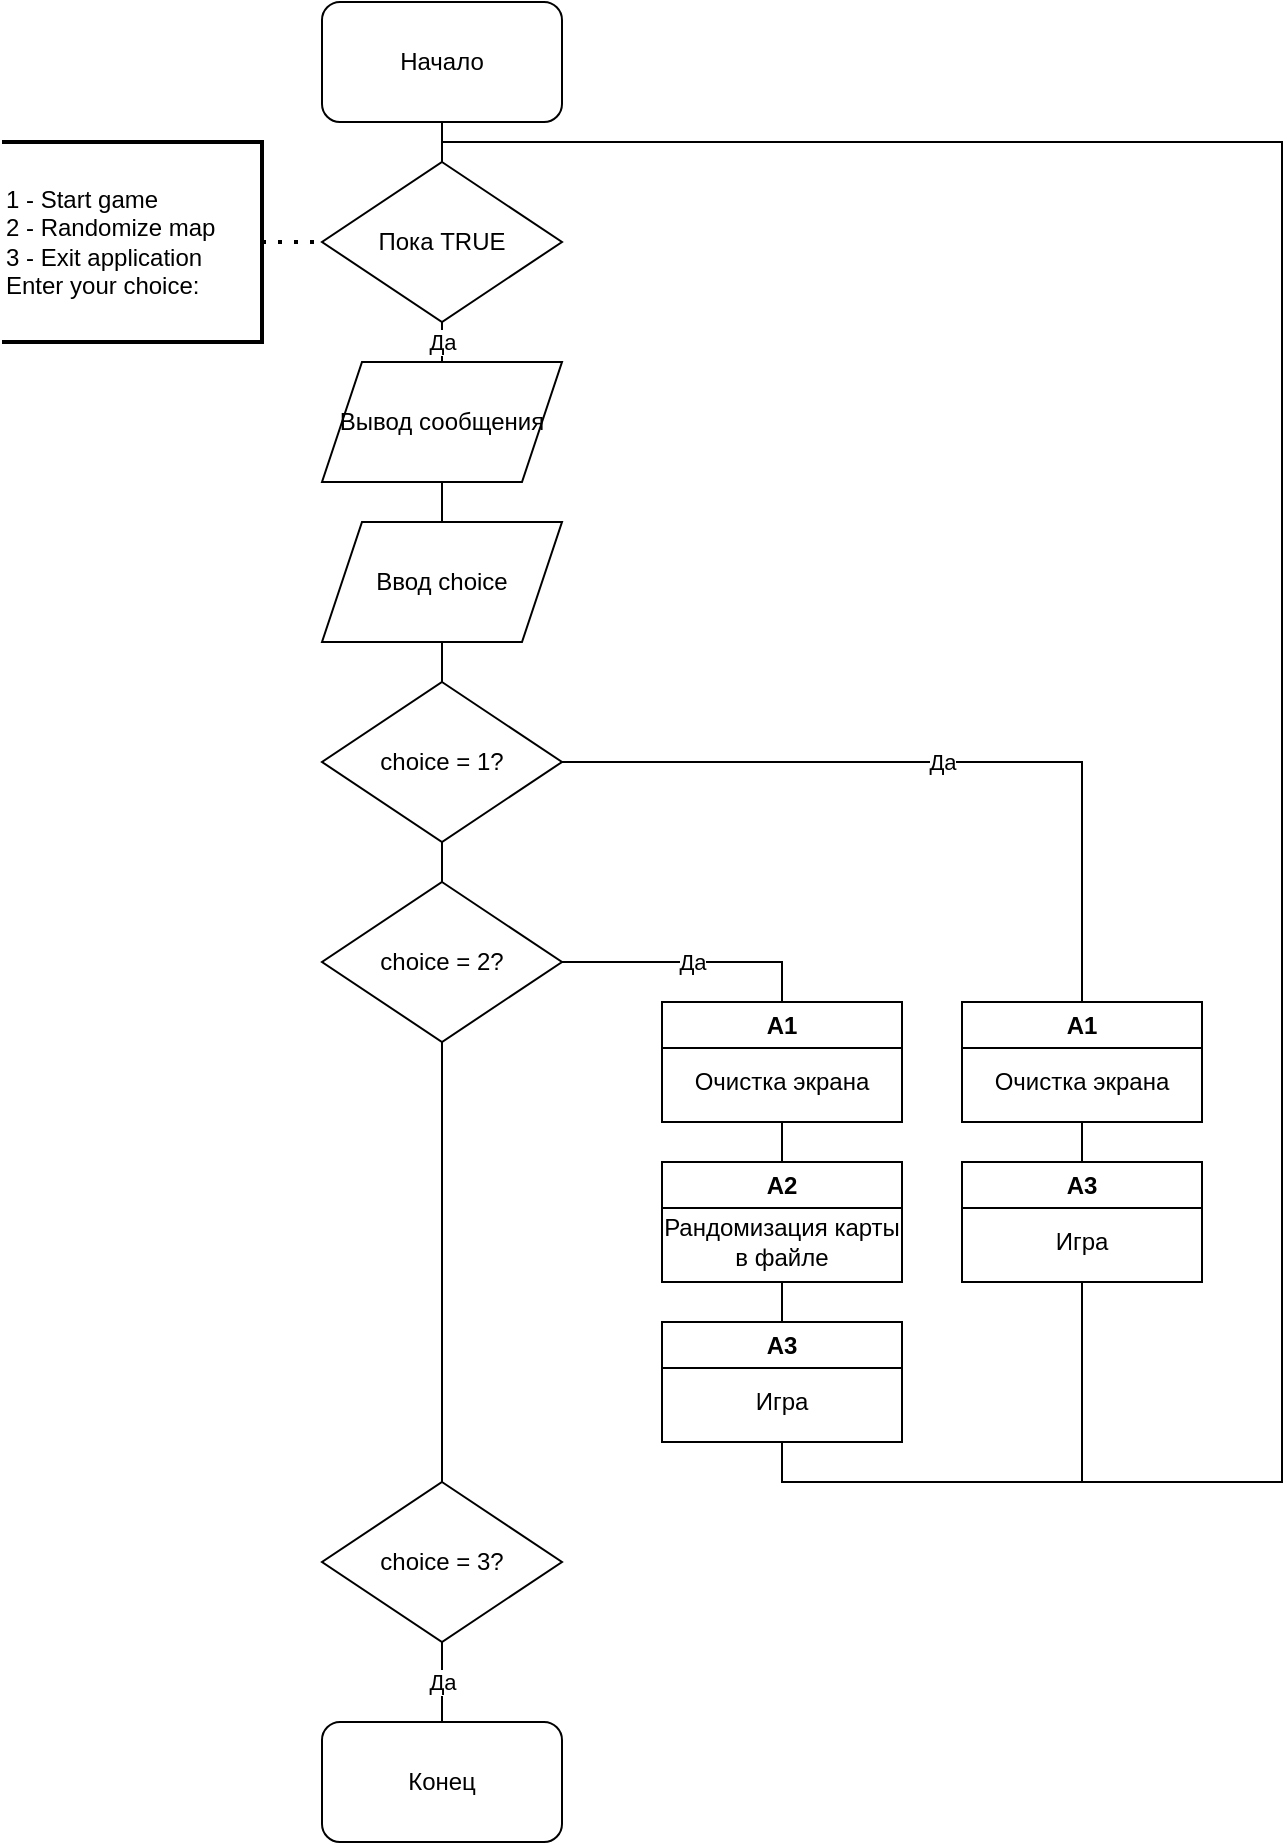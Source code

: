 <mxfile version="22.1.7" type="github" pages="8">
  <diagram name="main" id="2bQVhmNGth1Cc2sU4sKQ">
    <mxGraphModel dx="1161" dy="632" grid="1" gridSize="10" guides="1" tooltips="1" connect="1" arrows="1" fold="1" page="1" pageScale="1" pageWidth="850" pageHeight="1100" math="0" shadow="0">
      <root>
        <mxCell id="0" />
        <mxCell id="1" parent="0" />
        <mxCell id="zzTs6HwzjfYwNUE1P2nT-10" style="edgeStyle=orthogonalEdgeStyle;rounded=0;orthogonalLoop=1;jettySize=auto;html=1;endArrow=none;endFill=0;" parent="1" source="zzTs6HwzjfYwNUE1P2nT-1" edge="1">
          <mxGeometry relative="1" as="geometry">
            <mxPoint x="290" y="120" as="targetPoint" />
          </mxGeometry>
        </mxCell>
        <mxCell id="zzTs6HwzjfYwNUE1P2nT-1" value="Начало" style="rounded=1;whiteSpace=wrap;html=1;" parent="1" vertex="1">
          <mxGeometry x="230" y="40" width="120" height="60" as="geometry" />
        </mxCell>
        <mxCell id="zzTs6HwzjfYwNUE1P2nT-13" value="1 - Start game&lt;br&gt;2 - Randomize map&lt;br&gt;3 - Exit application&lt;br&gt;Enter your choice:&amp;nbsp;" style="strokeWidth=2;html=1;shape=mxgraph.flowchart.annotation_1;align=left;pointerEvents=1;direction=west;" parent="1" vertex="1">
          <mxGeometry x="70" y="110" width="130" height="100" as="geometry" />
        </mxCell>
        <mxCell id="zzTs6HwzjfYwNUE1P2nT-17" style="edgeStyle=orthogonalEdgeStyle;rounded=0;orthogonalLoop=1;jettySize=auto;html=1;endArrow=none;endFill=0;" parent="1" source="zzTs6HwzjfYwNUE1P2nT-14" target="zzTs6HwzjfYwNUE1P2nT-16" edge="1">
          <mxGeometry relative="1" as="geometry" />
        </mxCell>
        <mxCell id="zzTs6HwzjfYwNUE1P2nT-14" value="&lt;font style=&quot;&quot;&gt;&lt;font style=&quot;font-size: 12px;&quot;&gt;Ввод choice&lt;/font&gt;&lt;br&gt;&lt;/font&gt;" style="shape=parallelogram;perimeter=parallelogramPerimeter;whiteSpace=wrap;html=1;fixedSize=1;" parent="1" vertex="1">
          <mxGeometry x="230" y="300" width="120" height="60" as="geometry" />
        </mxCell>
        <mxCell id="zzTs6HwzjfYwNUE1P2nT-21" value="Да" style="edgeStyle=orthogonalEdgeStyle;rounded=0;orthogonalLoop=1;jettySize=auto;html=1;entryX=0.5;entryY=0;entryDx=0;entryDy=0;endArrow=none;endFill=0;" parent="1" source="zzTs6HwzjfYwNUE1P2nT-16" target="zzTs6HwzjfYwNUE1P2nT-18" edge="1">
          <mxGeometry relative="1" as="geometry" />
        </mxCell>
        <mxCell id="zzTs6HwzjfYwNUE1P2nT-24" style="edgeStyle=orthogonalEdgeStyle;rounded=0;orthogonalLoop=1;jettySize=auto;html=1;endArrow=none;endFill=0;" parent="1" source="zzTs6HwzjfYwNUE1P2nT-16" target="zzTs6HwzjfYwNUE1P2nT-23" edge="1">
          <mxGeometry relative="1" as="geometry" />
        </mxCell>
        <mxCell id="zzTs6HwzjfYwNUE1P2nT-16" value="choice = 1?" style="rhombus;whiteSpace=wrap;html=1;" parent="1" vertex="1">
          <mxGeometry x="230" y="380" width="120" height="80" as="geometry" />
        </mxCell>
        <mxCell id="zzTs6HwzjfYwNUE1P2nT-18" value="А1" style="swimlane;whiteSpace=wrap;html=1;" parent="1" vertex="1">
          <mxGeometry x="550" y="540" width="120" height="60" as="geometry" />
        </mxCell>
        <mxCell id="zzTs6HwzjfYwNUE1P2nT-20" value="Очистка экрана" style="text;html=1;strokeColor=none;fillColor=none;align=center;verticalAlign=middle;whiteSpace=wrap;rounded=0;" parent="zzTs6HwzjfYwNUE1P2nT-18" vertex="1">
          <mxGeometry y="20" width="120" height="40" as="geometry" />
        </mxCell>
        <mxCell id="zzTs6HwzjfYwNUE1P2nT-35" value="Да" style="edgeStyle=orthogonalEdgeStyle;rounded=0;orthogonalLoop=1;jettySize=auto;html=1;entryX=0.5;entryY=0;entryDx=0;entryDy=0;endArrow=none;endFill=0;" parent="1" source="zzTs6HwzjfYwNUE1P2nT-23" target="zzTs6HwzjfYwNUE1P2nT-33" edge="1">
          <mxGeometry relative="1" as="geometry" />
        </mxCell>
        <mxCell id="zzTs6HwzjfYwNUE1P2nT-47" style="edgeStyle=orthogonalEdgeStyle;rounded=0;orthogonalLoop=1;jettySize=auto;html=1;endArrow=none;endFill=0;" parent="1" source="zzTs6HwzjfYwNUE1P2nT-23" target="zzTs6HwzjfYwNUE1P2nT-46" edge="1">
          <mxGeometry relative="1" as="geometry" />
        </mxCell>
        <mxCell id="zzTs6HwzjfYwNUE1P2nT-23" value="choice = 2?" style="rhombus;whiteSpace=wrap;html=1;" parent="1" vertex="1">
          <mxGeometry x="230" y="480" width="120" height="80" as="geometry" />
        </mxCell>
        <mxCell id="zzTs6HwzjfYwNUE1P2nT-25" value="А2" style="swimlane;whiteSpace=wrap;html=1;" parent="1" vertex="1">
          <mxGeometry x="400" y="620" width="120" height="60" as="geometry" />
        </mxCell>
        <mxCell id="zzTs6HwzjfYwNUE1P2nT-26" value="Рандомизация карты в файле" style="text;html=1;strokeColor=none;fillColor=none;align=center;verticalAlign=middle;whiteSpace=wrap;rounded=0;" parent="zzTs6HwzjfYwNUE1P2nT-25" vertex="1">
          <mxGeometry y="20" width="120" height="40" as="geometry" />
        </mxCell>
        <mxCell id="zzTs6HwzjfYwNUE1P2nT-30" style="edgeStyle=orthogonalEdgeStyle;rounded=0;orthogonalLoop=1;jettySize=auto;html=1;entryX=0.5;entryY=0;entryDx=0;entryDy=0;endArrow=none;endFill=0;" parent="1" source="zzTs6HwzjfYwNUE1P2nT-26" edge="1">
          <mxGeometry relative="1" as="geometry">
            <mxPoint x="460" y="690" as="targetPoint" />
          </mxGeometry>
        </mxCell>
        <mxCell id="zzTs6HwzjfYwNUE1P2nT-33" value="А1" style="swimlane;whiteSpace=wrap;html=1;" parent="1" vertex="1">
          <mxGeometry x="400" y="540" width="120" height="60" as="geometry" />
        </mxCell>
        <mxCell id="zzTs6HwzjfYwNUE1P2nT-34" value="Очистка экрана" style="text;html=1;strokeColor=none;fillColor=none;align=center;verticalAlign=middle;whiteSpace=wrap;rounded=0;" parent="zzTs6HwzjfYwNUE1P2nT-33" vertex="1">
          <mxGeometry y="20" width="120" height="40" as="geometry" />
        </mxCell>
        <mxCell id="zzTs6HwzjfYwNUE1P2nT-36" style="edgeStyle=orthogonalEdgeStyle;rounded=0;orthogonalLoop=1;jettySize=auto;html=1;entryX=0.5;entryY=0;entryDx=0;entryDy=0;endArrow=none;endFill=0;" parent="1" source="zzTs6HwzjfYwNUE1P2nT-34" target="zzTs6HwzjfYwNUE1P2nT-25" edge="1">
          <mxGeometry relative="1" as="geometry" />
        </mxCell>
        <mxCell id="zzTs6HwzjfYwNUE1P2nT-37" value="А3" style="swimlane;whiteSpace=wrap;html=1;" parent="1" vertex="1">
          <mxGeometry x="400" y="700" width="120" height="60" as="geometry" />
        </mxCell>
        <mxCell id="zzTs6HwzjfYwNUE1P2nT-44" style="edgeStyle=orthogonalEdgeStyle;rounded=0;orthogonalLoop=1;jettySize=auto;html=1;endArrow=none;endFill=0;" parent="zzTs6HwzjfYwNUE1P2nT-37" source="zzTs6HwzjfYwNUE1P2nT-38" edge="1">
          <mxGeometry relative="1" as="geometry">
            <mxPoint x="-110" y="-590" as="targetPoint" />
            <Array as="points">
              <mxPoint x="60" y="80" />
              <mxPoint x="310" y="80" />
              <mxPoint x="310" y="-590" />
              <mxPoint x="-20" y="-590" />
            </Array>
          </mxGeometry>
        </mxCell>
        <mxCell id="zzTs6HwzjfYwNUE1P2nT-38" value="Игра" style="text;html=1;strokeColor=none;fillColor=none;align=center;verticalAlign=middle;whiteSpace=wrap;rounded=0;" parent="zzTs6HwzjfYwNUE1P2nT-37" vertex="1">
          <mxGeometry y="20" width="120" height="40" as="geometry" />
        </mxCell>
        <mxCell id="zzTs6HwzjfYwNUE1P2nT-41" value="А3" style="swimlane;whiteSpace=wrap;html=1;" parent="1" vertex="1">
          <mxGeometry x="550" y="620" width="120" height="60" as="geometry" />
        </mxCell>
        <mxCell id="zzTs6HwzjfYwNUE1P2nT-45" style="edgeStyle=orthogonalEdgeStyle;rounded=0;orthogonalLoop=1;jettySize=auto;html=1;endArrow=none;endFill=0;" parent="zzTs6HwzjfYwNUE1P2nT-41" source="zzTs6HwzjfYwNUE1P2nT-42" edge="1">
          <mxGeometry relative="1" as="geometry">
            <mxPoint x="60" y="160" as="targetPoint" />
          </mxGeometry>
        </mxCell>
        <mxCell id="zzTs6HwzjfYwNUE1P2nT-42" value="Игра" style="text;html=1;strokeColor=none;fillColor=none;align=center;verticalAlign=middle;whiteSpace=wrap;rounded=0;" parent="zzTs6HwzjfYwNUE1P2nT-41" vertex="1">
          <mxGeometry y="20" width="120" height="40" as="geometry" />
        </mxCell>
        <mxCell id="zzTs6HwzjfYwNUE1P2nT-43" style="edgeStyle=orthogonalEdgeStyle;rounded=0;orthogonalLoop=1;jettySize=auto;html=1;endArrow=none;endFill=0;" parent="1" source="zzTs6HwzjfYwNUE1P2nT-20" target="zzTs6HwzjfYwNUE1P2nT-41" edge="1">
          <mxGeometry relative="1" as="geometry" />
        </mxCell>
        <mxCell id="zzTs6HwzjfYwNUE1P2nT-49" value="Да" style="edgeStyle=orthogonalEdgeStyle;rounded=0;orthogonalLoop=1;jettySize=auto;html=1;endArrow=none;endFill=0;" parent="1" source="zzTs6HwzjfYwNUE1P2nT-46" target="zzTs6HwzjfYwNUE1P2nT-48" edge="1">
          <mxGeometry relative="1" as="geometry" />
        </mxCell>
        <mxCell id="zzTs6HwzjfYwNUE1P2nT-46" value="choice = 3?" style="rhombus;whiteSpace=wrap;html=1;" parent="1" vertex="1">
          <mxGeometry x="230" y="780" width="120" height="80" as="geometry" />
        </mxCell>
        <mxCell id="zzTs6HwzjfYwNUE1P2nT-48" value="Конец" style="rounded=1;whiteSpace=wrap;html=1;" parent="1" vertex="1">
          <mxGeometry x="230" y="900" width="120" height="60" as="geometry" />
        </mxCell>
        <mxCell id="zzTs6HwzjfYwNUE1P2nT-51" style="edgeStyle=orthogonalEdgeStyle;rounded=0;orthogonalLoop=1;jettySize=auto;html=1;endArrow=none;endFill=0;" parent="1" source="zzTs6HwzjfYwNUE1P2nT-50" target="zzTs6HwzjfYwNUE1P2nT-14" edge="1">
          <mxGeometry relative="1" as="geometry" />
        </mxCell>
        <mxCell id="zzTs6HwzjfYwNUE1P2nT-50" value="&lt;font style=&quot;&quot;&gt;Вывод сообщения&lt;br&gt;&lt;/font&gt;" style="shape=parallelogram;perimeter=parallelogramPerimeter;whiteSpace=wrap;html=1;fixedSize=1;" parent="1" vertex="1">
          <mxGeometry x="230" y="220" width="120" height="60" as="geometry" />
        </mxCell>
        <mxCell id="zzTs6HwzjfYwNUE1P2nT-56" value="Да" style="edgeStyle=orthogonalEdgeStyle;rounded=0;orthogonalLoop=1;jettySize=auto;html=1;exitX=0.5;exitY=1;exitDx=0;exitDy=0;endArrow=none;endFill=0;" parent="1" source="zzTs6HwzjfYwNUE1P2nT-52" target="zzTs6HwzjfYwNUE1P2nT-50" edge="1">
          <mxGeometry relative="1" as="geometry" />
        </mxCell>
        <mxCell id="zzTs6HwzjfYwNUE1P2nT-52" value="Пока TRUE" style="rhombus;whiteSpace=wrap;html=1;" parent="1" vertex="1">
          <mxGeometry x="230" y="120" width="120" height="80" as="geometry" />
        </mxCell>
        <mxCell id="zzTs6HwzjfYwNUE1P2nT-57" value="" style="endArrow=none;dashed=1;html=1;dashPattern=1 3;strokeWidth=2;rounded=0;entryX=0;entryY=0.5;entryDx=0;entryDy=0;exitX=0;exitY=0.5;exitDx=0;exitDy=0;exitPerimeter=0;" parent="1" source="zzTs6HwzjfYwNUE1P2nT-13" target="zzTs6HwzjfYwNUE1P2nT-52" edge="1">
          <mxGeometry width="50" height="50" relative="1" as="geometry">
            <mxPoint x="170" y="310" as="sourcePoint" />
            <mxPoint x="220" y="260" as="targetPoint" />
          </mxGeometry>
        </mxCell>
      </root>
    </mxGraphModel>
  </diagram>
  <diagram id="EEuxTry0419SdPRwpBZk" name="Очистка экрана">
    <mxGraphModel dx="1393" dy="758" grid="1" gridSize="10" guides="1" tooltips="1" connect="1" arrows="1" fold="1" page="1" pageScale="1" pageWidth="850" pageHeight="1100" math="0" shadow="0">
      <root>
        <mxCell id="0" />
        <mxCell id="1" parent="0" />
        <mxCell id="MbYIuri38xnrxUeBKP4X-6" style="edgeStyle=orthogonalEdgeStyle;rounded=0;orthogonalLoop=1;jettySize=auto;html=1;endArrow=none;endFill=0;" parent="1" source="MbYIuri38xnrxUeBKP4X-2" target="MbYIuri38xnrxUeBKP4X-5" edge="1">
          <mxGeometry relative="1" as="geometry" />
        </mxCell>
        <mxCell id="MbYIuri38xnrxUeBKP4X-2" value="Начало А1" style="rounded=1;whiteSpace=wrap;html=1;" parent="1" vertex="1">
          <mxGeometry x="40" y="40" width="120" height="60" as="geometry" />
        </mxCell>
        <mxCell id="MbYIuri38xnrxUeBKP4X-8" value="Да" style="edgeStyle=orthogonalEdgeStyle;rounded=0;orthogonalLoop=1;jettySize=auto;html=1;entryX=0.5;entryY=0;entryDx=0;entryDy=0;endArrow=none;endFill=0;" parent="1" source="MbYIuri38xnrxUeBKP4X-5" target="MbYIuri38xnrxUeBKP4X-7" edge="1">
          <mxGeometry relative="1" as="geometry" />
        </mxCell>
        <mxCell id="MbYIuri38xnrxUeBKP4X-10" style="edgeStyle=orthogonalEdgeStyle;rounded=0;orthogonalLoop=1;jettySize=auto;html=1;endArrow=none;endFill=0;" parent="1" source="MbYIuri38xnrxUeBKP4X-5" target="MbYIuri38xnrxUeBKP4X-9" edge="1">
          <mxGeometry relative="1" as="geometry" />
        </mxCell>
        <mxCell id="MbYIuri38xnrxUeBKP4X-5" value="&lt;font style=&quot;font-size: 10px;&quot;&gt;Операционная система = WINDOWS?&lt;/font&gt;" style="rhombus;whiteSpace=wrap;html=1;" parent="1" vertex="1">
          <mxGeometry x="40" y="120" width="120" height="80" as="geometry" />
        </mxCell>
        <mxCell id="MbYIuri38xnrxUeBKP4X-17" style="edgeStyle=orthogonalEdgeStyle;rounded=0;orthogonalLoop=1;jettySize=auto;html=1;endArrow=none;endFill=0;" parent="1" source="MbYIuri38xnrxUeBKP4X-7" edge="1">
          <mxGeometry relative="1" as="geometry">
            <mxPoint x="260" y="300" as="targetPoint" />
          </mxGeometry>
        </mxCell>
        <mxCell id="MbYIuri38xnrxUeBKP4X-7" value="system(&quot;cls&quot;)" style="rounded=0;whiteSpace=wrap;html=1;" parent="1" vertex="1">
          <mxGeometry x="200" y="220" width="120" height="60" as="geometry" />
        </mxCell>
        <mxCell id="MbYIuri38xnrxUeBKP4X-12" style="edgeStyle=orthogonalEdgeStyle;rounded=0;orthogonalLoop=1;jettySize=auto;html=1;endArrow=none;endFill=0;" parent="1" source="MbYIuri38xnrxUeBKP4X-9" target="MbYIuri38xnrxUeBKP4X-11" edge="1">
          <mxGeometry relative="1" as="geometry" />
        </mxCell>
        <mxCell id="MbYIuri38xnrxUeBKP4X-9" value="system(&quot;clear&quot;)" style="rounded=0;whiteSpace=wrap;html=1;" parent="1" vertex="1">
          <mxGeometry x="40" y="220" width="120" height="60" as="geometry" />
        </mxCell>
        <mxCell id="MbYIuri38xnrxUeBKP4X-11" value="Конец А1" style="rounded=1;whiteSpace=wrap;html=1;" parent="1" vertex="1">
          <mxGeometry x="40" y="320" width="120" height="60" as="geometry" />
        </mxCell>
        <mxCell id="MbYIuri38xnrxUeBKP4X-16" value="" style="endArrow=none;html=1;rounded=0;endFill=0;" parent="1" edge="1">
          <mxGeometry width="50" height="50" relative="1" as="geometry">
            <mxPoint x="260" y="300" as="sourcePoint" />
            <mxPoint x="100" y="300" as="targetPoint" />
          </mxGeometry>
        </mxCell>
      </root>
    </mxGraphModel>
  </diagram>
  <diagram id="4AsFi8mtxuFXtq-rf5Qq" name="Рандомизация карты">
    <mxGraphModel dx="1639" dy="892" grid="1" gridSize="10" guides="1" tooltips="1" connect="1" arrows="1" fold="1" page="1" pageScale="1" pageWidth="850" pageHeight="1100" math="0" shadow="0">
      <root>
        <mxCell id="0" />
        <mxCell id="1" parent="0" />
        <mxCell id="BerqtSiZYANyi3S9Gzdi-13" style="edgeStyle=orthogonalEdgeStyle;rounded=0;orthogonalLoop=1;jettySize=auto;html=1;entryX=0.5;entryY=0;entryDx=0;entryDy=0;endArrow=none;endFill=0;" edge="1" parent="1" source="BerqtSiZYANyi3S9Gzdi-1" target="BerqtSiZYANyi3S9Gzdi-8">
          <mxGeometry relative="1" as="geometry" />
        </mxCell>
        <mxCell id="BerqtSiZYANyi3S9Gzdi-1" value="А2&lt;br&gt;Начало" style="rounded=1;whiteSpace=wrap;html=1;" vertex="1" parent="1">
          <mxGeometry x="40" y="40" width="120" height="60" as="geometry" />
        </mxCell>
        <mxCell id="5P3mUHj9UxsPwBQs7_zM-11" value="Да" style="edgeStyle=orthogonalEdgeStyle;rounded=0;orthogonalLoop=1;jettySize=auto;html=1;entryX=0.5;entryY=0;entryDx=0;entryDy=0;endArrow=none;endFill=0;" edge="1" parent="1" source="BerqtSiZYANyi3S9Gzdi-6" target="5P3mUHj9UxsPwBQs7_zM-9">
          <mxGeometry relative="1" as="geometry" />
        </mxCell>
        <mxCell id="5P3mUHj9UxsPwBQs7_zM-21" style="edgeStyle=orthogonalEdgeStyle;rounded=0;orthogonalLoop=1;jettySize=auto;html=1;entryX=0.5;entryY=0;entryDx=0;entryDy=0;endArrow=none;endFill=0;" edge="1" parent="1" source="BerqtSiZYANyi3S9Gzdi-6" target="5P3mUHj9UxsPwBQs7_zM-20">
          <mxGeometry relative="1" as="geometry" />
        </mxCell>
        <mxCell id="BerqtSiZYANyi3S9Gzdi-6" value="i &amp;lt;&amp;nbsp;BOARD_SIZE?" style="rhombus;whiteSpace=wrap;html=1;" vertex="1" parent="1">
          <mxGeometry x="40" y="280" width="120" height="80" as="geometry" />
        </mxCell>
        <mxCell id="ETUDEeKwLKk4xaLQgze7-2" style="edgeStyle=orthogonalEdgeStyle;rounded=0;orthogonalLoop=1;jettySize=auto;html=1;entryX=0.5;entryY=0;entryDx=0;entryDy=0;endArrow=none;endFill=0;" edge="1" parent="1" source="BerqtSiZYANyi3S9Gzdi-8" target="BerqtSiZYANyi3S9Gzdi-6">
          <mxGeometry relative="1" as="geometry" />
        </mxCell>
        <mxCell id="BerqtSiZYANyi3S9Gzdi-8" value="i = 0" style="rounded=0;whiteSpace=wrap;html=1;" vertex="1" parent="1">
          <mxGeometry x="40" y="200" width="120" height="60" as="geometry" />
        </mxCell>
        <mxCell id="5P3mUHj9UxsPwBQs7_zM-2" style="edgeStyle=orthogonalEdgeStyle;rounded=0;orthogonalLoop=1;jettySize=auto;html=1;endArrow=none;endFill=0;" edge="1" parent="1" source="BerqtSiZYANyi3S9Gzdi-15" target="5P3mUHj9UxsPwBQs7_zM-1">
          <mxGeometry relative="1" as="geometry" />
        </mxCell>
        <mxCell id="BerqtSiZYANyi3S9Gzdi-15" value="&amp;nbsp;board[i][j] = (rand() % 100 &amp;lt; 20) ? &#39;S&#39; : &#39;-&#39;;" style="rounded=0;whiteSpace=wrap;html=1;" vertex="1" parent="1">
          <mxGeometry x="360" y="520" width="120" height="60" as="geometry" />
        </mxCell>
        <mxCell id="ETUDEeKwLKk4xaLQgze7-1" value="*file = fopen(FILENAME, &quot;w&quot;)" style="rounded=0;whiteSpace=wrap;html=1;" vertex="1" parent="1">
          <mxGeometry x="40" y="120" width="120" height="60" as="geometry" />
        </mxCell>
        <mxCell id="ETUDEeKwLKk4xaLQgze7-4" value="" style="group" vertex="1" connectable="0" parent="1">
          <mxGeometry x="480" y="514.89" width="130" height="90" as="geometry" />
        </mxCell>
        <mxCell id="BerqtSiZYANyi3S9Gzdi-18" value="" style="endArrow=none;dashed=1;html=1;dashPattern=1 3;strokeWidth=2;rounded=0;" edge="1" parent="ETUDEeKwLKk4xaLQgze7-4">
          <mxGeometry width="50" height="50" relative="1" as="geometry">
            <mxPoint y="45.11" as="sourcePoint" />
            <mxPoint x="50" y="45.11" as="targetPoint" />
          </mxGeometry>
        </mxCell>
        <mxCell id="BerqtSiZYANyi3S9Gzdi-19" value="" style="endArrow=none;html=1;rounded=0;" edge="1" parent="ETUDEeKwLKk4xaLQgze7-4">
          <mxGeometry width="50" height="50" relative="1" as="geometry">
            <mxPoint x="50" y="90" as="sourcePoint" />
            <mxPoint x="50" as="targetPoint" />
          </mxGeometry>
        </mxCell>
        <mxCell id="BerqtSiZYANyi3S9Gzdi-20" value="&lt;font style=&quot;font-size: 11px;&quot;&gt;Присвоить &quot;S&quot; с вероятностью 20%, &quot;-&quot; в противном случае&lt;/font&gt;" style="text;html=1;strokeColor=none;fillColor=none;align=center;verticalAlign=middle;whiteSpace=wrap;rounded=0;" vertex="1" parent="ETUDEeKwLKk4xaLQgze7-4">
          <mxGeometry x="50" width="80" height="90" as="geometry" />
        </mxCell>
        <mxCell id="BerqtSiZYANyi3S9Gzdi-21" value="" style="endArrow=none;html=1;rounded=0;exitX=0;exitY=0;exitDx=0;exitDy=0;entryX=0.157;entryY=0.002;entryDx=0;entryDy=0;entryPerimeter=0;" edge="1" parent="ETUDEeKwLKk4xaLQgze7-4">
          <mxGeometry width="50" height="50" relative="1" as="geometry">
            <mxPoint x="50" as="sourcePoint" />
            <mxPoint x="62.56" y="0.12" as="targetPoint" />
          </mxGeometry>
        </mxCell>
        <mxCell id="BerqtSiZYANyi3S9Gzdi-22" value="" style="endArrow=none;html=1;rounded=0;exitX=0;exitY=0;exitDx=0;exitDy=0;entryX=0.157;entryY=0.002;entryDx=0;entryDy=0;entryPerimeter=0;" edge="1" parent="ETUDEeKwLKk4xaLQgze7-4">
          <mxGeometry width="50" height="50" relative="1" as="geometry">
            <mxPoint x="50" y="90" as="sourcePoint" />
            <mxPoint x="63" y="90" as="targetPoint" />
          </mxGeometry>
        </mxCell>
        <mxCell id="ETUDEeKwLKk4xaLQgze7-3" value="&lt;font style=&quot;font-size: 11px;&quot;&gt;Присвоить &quot;S&quot; с вероятностью 20%, &quot;-&quot; в противном случае&lt;/font&gt;" style="text;html=1;strokeColor=none;fillColor=none;align=center;verticalAlign=middle;whiteSpace=wrap;rounded=0;" vertex="1" parent="ETUDEeKwLKk4xaLQgze7-4">
          <mxGeometry x="50" width="80" height="90" as="geometry" />
        </mxCell>
        <mxCell id="5P3mUHj9UxsPwBQs7_zM-4" style="edgeStyle=orthogonalEdgeStyle;rounded=0;orthogonalLoop=1;jettySize=auto;html=1;endArrow=none;endFill=0;" edge="1" parent="1" source="5P3mUHj9UxsPwBQs7_zM-1" target="5P3mUHj9UxsPwBQs7_zM-3">
          <mxGeometry relative="1" as="geometry" />
        </mxCell>
        <mxCell id="5P3mUHj9UxsPwBQs7_zM-1" value="Вывод&amp;nbsp;board[i][j] в файл FILENAME" style="shape=parallelogram;perimeter=parallelogramPerimeter;whiteSpace=wrap;html=1;fixedSize=1;" vertex="1" parent="1">
          <mxGeometry x="360" y="600" width="120" height="60" as="geometry" />
        </mxCell>
        <mxCell id="5P3mUHj9UxsPwBQs7_zM-14" style="edgeStyle=orthogonalEdgeStyle;rounded=0;orthogonalLoop=1;jettySize=auto;html=1;" edge="1" parent="1" source="5P3mUHj9UxsPwBQs7_zM-3">
          <mxGeometry relative="1" as="geometry">
            <mxPoint x="260" y="430" as="targetPoint" />
            <Array as="points">
              <mxPoint x="420" y="760" />
              <mxPoint x="640" y="760" />
              <mxPoint x="640" y="430" />
            </Array>
          </mxGeometry>
        </mxCell>
        <mxCell id="5P3mUHj9UxsPwBQs7_zM-3" value="j = j + 1" style="rounded=0;whiteSpace=wrap;html=1;" vertex="1" parent="1">
          <mxGeometry x="360" y="680" width="120" height="60" as="geometry" />
        </mxCell>
        <mxCell id="5P3mUHj9UxsPwBQs7_zM-13" value="Да" style="edgeStyle=orthogonalEdgeStyle;rounded=0;orthogonalLoop=1;jettySize=auto;html=1;entryX=0.5;entryY=0;entryDx=0;entryDy=0;endArrow=none;endFill=0;" edge="1" parent="1" source="5P3mUHj9UxsPwBQs7_zM-8" target="BerqtSiZYANyi3S9Gzdi-15">
          <mxGeometry relative="1" as="geometry" />
        </mxCell>
        <mxCell id="5P3mUHj9UxsPwBQs7_zM-16" style="edgeStyle=orthogonalEdgeStyle;rounded=0;orthogonalLoop=1;jettySize=auto;html=1;endArrow=none;endFill=0;" edge="1" parent="1" source="5P3mUHj9UxsPwBQs7_zM-8" target="5P3mUHj9UxsPwBQs7_zM-15">
          <mxGeometry relative="1" as="geometry" />
        </mxCell>
        <mxCell id="5P3mUHj9UxsPwBQs7_zM-8" value="j &amp;lt;&amp;nbsp;BOARD_SIZE?" style="rhombus;whiteSpace=wrap;html=1;" vertex="1" parent="1">
          <mxGeometry x="200" y="440" width="120" height="80" as="geometry" />
        </mxCell>
        <mxCell id="5P3mUHj9UxsPwBQs7_zM-12" style="edgeStyle=orthogonalEdgeStyle;rounded=0;orthogonalLoop=1;jettySize=auto;html=1;entryX=0.5;entryY=0;entryDx=0;entryDy=0;endArrow=none;endFill=0;" edge="1" parent="1" source="5P3mUHj9UxsPwBQs7_zM-9" target="5P3mUHj9UxsPwBQs7_zM-8">
          <mxGeometry relative="1" as="geometry" />
        </mxCell>
        <mxCell id="5P3mUHj9UxsPwBQs7_zM-9" value="i = 0" style="rounded=0;whiteSpace=wrap;html=1;" vertex="1" parent="1">
          <mxGeometry x="200" y="360" width="120" height="60" as="geometry" />
        </mxCell>
        <mxCell id="5P3mUHj9UxsPwBQs7_zM-18" style="edgeStyle=orthogonalEdgeStyle;rounded=0;orthogonalLoop=1;jettySize=auto;html=1;endArrow=none;endFill=0;" edge="1" parent="1" source="5P3mUHj9UxsPwBQs7_zM-15" target="5P3mUHj9UxsPwBQs7_zM-17">
          <mxGeometry relative="1" as="geometry" />
        </mxCell>
        <mxCell id="5P3mUHj9UxsPwBQs7_zM-15" value="Вывод \n в файл FILENAME" style="shape=parallelogram;perimeter=parallelogramPerimeter;whiteSpace=wrap;html=1;fixedSize=1;" vertex="1" parent="1">
          <mxGeometry x="200" y="540" width="120" height="60" as="geometry" />
        </mxCell>
        <mxCell id="5P3mUHj9UxsPwBQs7_zM-19" style="edgeStyle=orthogonalEdgeStyle;rounded=0;orthogonalLoop=1;jettySize=auto;html=1;" edge="1" parent="1" source="5P3mUHj9UxsPwBQs7_zM-17">
          <mxGeometry relative="1" as="geometry">
            <mxPoint x="100" y="270.0" as="targetPoint" />
            <Array as="points">
              <mxPoint x="260" y="800" />
              <mxPoint x="680" y="800" />
              <mxPoint x="680" y="270" />
            </Array>
          </mxGeometry>
        </mxCell>
        <mxCell id="5P3mUHj9UxsPwBQs7_zM-17" value="i = i + 1" style="rounded=0;whiteSpace=wrap;html=1;" vertex="1" parent="1">
          <mxGeometry x="200" y="620" width="120" height="60" as="geometry" />
        </mxCell>
        <mxCell id="5P3mUHj9UxsPwBQs7_zM-20" value="А2&lt;br&gt;Конец" style="rounded=1;whiteSpace=wrap;html=1;" vertex="1" parent="1">
          <mxGeometry x="40" y="840" width="120" height="60" as="geometry" />
        </mxCell>
      </root>
    </mxGraphModel>
  </diagram>
  <diagram id="ovyWECfXefMMdUwzN_SL" name="Игра">
    <mxGraphModel dx="5572" dy="3032" grid="1" gridSize="10" guides="1" tooltips="1" connect="1" arrows="1" fold="1" page="1" pageScale="1" pageWidth="850" pageHeight="1100" math="0" shadow="0">
      <root>
        <mxCell id="0" />
        <mxCell id="1" parent="0" />
        <mxCell id="E0TjafsKI1eA56hj4N56-3" style="edgeStyle=orthogonalEdgeStyle;rounded=0;orthogonalLoop=1;jettySize=auto;html=1;endArrow=none;endFill=0;" parent="1" source="E0TjafsKI1eA56hj4N56-1" target="E0TjafsKI1eA56hj4N56-2" edge="1">
          <mxGeometry relative="1" as="geometry" />
        </mxCell>
        <mxCell id="E0TjafsKI1eA56hj4N56-1" value="А3&lt;br&gt;Начало" style="rounded=1;whiteSpace=wrap;html=1;" parent="1" vertex="1">
          <mxGeometry x="40" y="40" width="120" height="60" as="geometry" />
        </mxCell>
        <mxCell id="E0TjafsKI1eA56hj4N56-17" style="edgeStyle=orthogonalEdgeStyle;rounded=0;orthogonalLoop=1;jettySize=auto;html=1;endArrow=none;endFill=0;" parent="1" source="E0TjafsKI1eA56hj4N56-2" target="E0TjafsKI1eA56hj4N56-4" edge="1">
          <mxGeometry relative="1" as="geometry" />
        </mxCell>
        <mxCell id="E0TjafsKI1eA56hj4N56-2" value="hits = 0, misses = 0" style="rounded=0;whiteSpace=wrap;html=1;" parent="1" vertex="1">
          <mxGeometry x="40" y="120" width="120" height="60" as="geometry" />
        </mxCell>
        <mxCell id="ZZgxYcNXUjzyt3pXkAkG-5" style="edgeStyle=orthogonalEdgeStyle;rounded=0;orthogonalLoop=1;jettySize=auto;html=1;endArrow=none;endFill=0;" parent="1" source="E0TjafsKI1eA56hj4N56-4" target="ZZgxYcNXUjzyt3pXkAkG-1" edge="1">
          <mxGeometry relative="1" as="geometry" />
        </mxCell>
        <mxCell id="E0TjafsKI1eA56hj4N56-4" value="Вывод: Battleship" style="shape=parallelogram;perimeter=parallelogramPerimeter;whiteSpace=wrap;html=1;fixedSize=1;" parent="1" vertex="1">
          <mxGeometry x="40" y="200" width="120" height="60" as="geometry" />
        </mxCell>
        <mxCell id="E0TjafsKI1eA56hj4N56-12" value="" style="endArrow=none;dashed=1;html=1;dashPattern=1 3;strokeWidth=2;rounded=0;" parent="1" edge="1">
          <mxGeometry width="50" height="50" relative="1" as="geometry">
            <mxPoint x="150" y="230" as="sourcePoint" />
            <mxPoint x="220" y="230" as="targetPoint" />
          </mxGeometry>
        </mxCell>
        <mxCell id="E0TjafsKI1eA56hj4N56-13" value="" style="endArrow=none;html=1;rounded=0;" parent="1" edge="1">
          <mxGeometry width="50" height="50" relative="1" as="geometry">
            <mxPoint x="220" y="280" as="sourcePoint" />
            <mxPoint x="220" y="180" as="targetPoint" />
          </mxGeometry>
        </mxCell>
        <mxCell id="E0TjafsKI1eA56hj4N56-14" value="&lt;font style=&quot;font-size: 11px;&quot;&gt;Для вывода текста используется&amp;nbsp;ASCII art&amp;nbsp;и&amp;nbsp;текст окрашивается с помощью кодов ANSI&lt;/font&gt;" style="text;html=1;strokeColor=none;fillColor=none;align=center;verticalAlign=middle;whiteSpace=wrap;rounded=0;" parent="1" vertex="1">
          <mxGeometry x="220" y="180" width="100" height="100" as="geometry" />
        </mxCell>
        <mxCell id="E0TjafsKI1eA56hj4N56-15" value="" style="endArrow=none;html=1;rounded=0;exitX=0;exitY=0;exitDx=0;exitDy=0;entryX=0.157;entryY=0.002;entryDx=0;entryDy=0;entryPerimeter=0;" parent="1" edge="1">
          <mxGeometry width="50" height="50" relative="1" as="geometry">
            <mxPoint x="220" y="180" as="sourcePoint" />
            <mxPoint x="232.56" y="180.12" as="targetPoint" />
          </mxGeometry>
        </mxCell>
        <mxCell id="E0TjafsKI1eA56hj4N56-16" value="" style="endArrow=none;html=1;rounded=0;exitX=0;exitY=0;exitDx=0;exitDy=0;entryX=0.157;entryY=0.002;entryDx=0;entryDy=0;entryPerimeter=0;" parent="1" edge="1">
          <mxGeometry width="50" height="50" relative="1" as="geometry">
            <mxPoint x="220" y="280" as="sourcePoint" />
            <mxPoint x="233" y="280" as="targetPoint" />
          </mxGeometry>
        </mxCell>
        <mxCell id="ZZgxYcNXUjzyt3pXkAkG-1" value="А4" style="swimlane;whiteSpace=wrap;html=1;" parent="1" vertex="1">
          <mxGeometry x="40" y="280" width="120" height="60" as="geometry" />
        </mxCell>
        <mxCell id="ZZgxYcNXUjzyt3pXkAkG-2" value="Инициализация таблицы игрока" style="text;html=1;strokeColor=none;fillColor=none;align=center;verticalAlign=middle;whiteSpace=wrap;rounded=0;" parent="ZZgxYcNXUjzyt3pXkAkG-1" vertex="1">
          <mxGeometry y="20" width="120" height="40" as="geometry" />
        </mxCell>
        <mxCell id="ZZgxYcNXUjzyt3pXkAkG-3" value="А5" style="swimlane;whiteSpace=wrap;html=1;" parent="1" vertex="1">
          <mxGeometry x="40" y="360" width="120" height="60" as="geometry" />
        </mxCell>
        <mxCell id="ZZgxYcNXUjzyt3pXkAkG-4" value="Открытие карты из файла" style="text;html=1;strokeColor=none;fillColor=none;align=center;verticalAlign=middle;whiteSpace=wrap;rounded=0;" parent="ZZgxYcNXUjzyt3pXkAkG-3" vertex="1">
          <mxGeometry y="20" width="120" height="40" as="geometry" />
        </mxCell>
        <mxCell id="ZZgxYcNXUjzyt3pXkAkG-6" style="edgeStyle=orthogonalEdgeStyle;rounded=0;orthogonalLoop=1;jettySize=auto;html=1;endArrow=none;endFill=0;" parent="1" source="ZZgxYcNXUjzyt3pXkAkG-2" target="ZZgxYcNXUjzyt3pXkAkG-3" edge="1">
          <mxGeometry relative="1" as="geometry" />
        </mxCell>
        <mxCell id="-wGa9kWhqkkQOMjqcesr-11" value="Да" style="edgeStyle=orthogonalEdgeStyle;rounded=0;orthogonalLoop=1;jettySize=auto;html=1;entryX=0.5;entryY=0;entryDx=0;entryDy=0;endArrow=none;endFill=0;exitX=1;exitY=0.5;exitDx=0;exitDy=0;" parent="1" source="-wGa9kWhqkkQOMjqcesr-1" target="-wGa9kWhqkkQOMjqcesr-5" edge="1">
          <mxGeometry relative="1" as="geometry">
            <mxPoint x="300" y="580" as="sourcePoint" />
          </mxGeometry>
        </mxCell>
        <mxCell id="ycQjpyubQbYQBIFjZRZ--52" style="edgeStyle=orthogonalEdgeStyle;rounded=0;orthogonalLoop=1;jettySize=auto;html=1;entryX=0.5;entryY=0;entryDx=0;entryDy=0;endArrow=none;endFill=0;" edge="1" parent="1" source="-wGa9kWhqkkQOMjqcesr-1" target="ycQjpyubQbYQBIFjZRZ--51">
          <mxGeometry relative="1" as="geometry" />
        </mxCell>
        <mxCell id="-wGa9kWhqkkQOMjqcesr-1" value="&lt;font style=&quot;font-size: 10px;&quot;&gt;isGameOver != 1?&lt;/font&gt;" style="rhombus;whiteSpace=wrap;html=1;" parent="1" vertex="1">
          <mxGeometry x="40" y="540" width="120" height="80" as="geometry" />
        </mxCell>
        <mxCell id="-wGa9kWhqkkQOMjqcesr-4" style="edgeStyle=orthogonalEdgeStyle;rounded=0;orthogonalLoop=1;jettySize=auto;html=1;endArrow=none;endFill=0;" parent="1" source="-wGa9kWhqkkQOMjqcesr-5" edge="1">
          <mxGeometry relative="1" as="geometry">
            <mxPoint x="400" y="700" as="targetPoint" />
          </mxGeometry>
        </mxCell>
        <mxCell id="-wGa9kWhqkkQOMjqcesr-5" value="&lt;font style=&quot;font-size: 11px;&quot;&gt;Вывод: Your Board&lt;/font&gt;" style="shape=parallelogram;perimeter=parallelogramPerimeter;whiteSpace=wrap;html=1;fixedSize=1;" parent="1" vertex="1">
          <mxGeometry x="340" y="620" width="120" height="60" as="geometry" />
        </mxCell>
        <mxCell id="-wGa9kWhqkkQOMjqcesr-6" value="" style="endArrow=none;dashed=1;html=1;dashPattern=1 3;strokeWidth=2;rounded=0;" parent="1" edge="1">
          <mxGeometry width="50" height="50" relative="1" as="geometry">
            <mxPoint x="450" y="650" as="sourcePoint" />
            <mxPoint x="520" y="650" as="targetPoint" />
          </mxGeometry>
        </mxCell>
        <mxCell id="-wGa9kWhqkkQOMjqcesr-7" value="" style="endArrow=none;html=1;rounded=0;" parent="1" edge="1">
          <mxGeometry width="50" height="50" relative="1" as="geometry">
            <mxPoint x="520" y="700" as="sourcePoint" />
            <mxPoint x="520" y="600" as="targetPoint" />
          </mxGeometry>
        </mxCell>
        <mxCell id="-wGa9kWhqkkQOMjqcesr-8" value="&lt;font style=&quot;font-size: 11px;&quot;&gt;Для вывода текста используется&amp;nbsp;ASCII art&amp;nbsp;и&amp;nbsp;текст окрашивается с помощью кодов ANSI&lt;/font&gt;" style="text;html=1;strokeColor=none;fillColor=none;align=center;verticalAlign=middle;whiteSpace=wrap;rounded=0;" parent="1" vertex="1">
          <mxGeometry x="520" y="600" width="100" height="100" as="geometry" />
        </mxCell>
        <mxCell id="-wGa9kWhqkkQOMjqcesr-9" value="" style="endArrow=none;html=1;rounded=0;exitX=0;exitY=0;exitDx=0;exitDy=0;entryX=0.157;entryY=0.002;entryDx=0;entryDy=0;entryPerimeter=0;" parent="1" edge="1">
          <mxGeometry width="50" height="50" relative="1" as="geometry">
            <mxPoint x="520" y="600" as="sourcePoint" />
            <mxPoint x="532.56" y="600.12" as="targetPoint" />
          </mxGeometry>
        </mxCell>
        <mxCell id="-wGa9kWhqkkQOMjqcesr-10" value="" style="endArrow=none;html=1;rounded=0;exitX=0;exitY=0;exitDx=0;exitDy=0;entryX=0.157;entryY=0.002;entryDx=0;entryDy=0;entryPerimeter=0;" parent="1" edge="1">
          <mxGeometry width="50" height="50" relative="1" as="geometry">
            <mxPoint x="520" y="700" as="sourcePoint" />
            <mxPoint x="533" y="700" as="targetPoint" />
          </mxGeometry>
        </mxCell>
        <mxCell id="-wGa9kWhqkkQOMjqcesr-12" value="А6" style="swimlane;whiteSpace=wrap;html=1;" parent="1" vertex="1">
          <mxGeometry x="340" y="700" width="120" height="60" as="geometry" />
        </mxCell>
        <mxCell id="-wGa9kWhqkkQOMjqcesr-13" value="Вывод таблицы игрока" style="text;html=1;strokeColor=none;fillColor=none;align=center;verticalAlign=middle;whiteSpace=wrap;rounded=0;" parent="-wGa9kWhqkkQOMjqcesr-12" vertex="1">
          <mxGeometry y="20" width="120" height="40" as="geometry" />
        </mxCell>
        <mxCell id="TCf7a6BgimLFTz0hQjIt-3" style="edgeStyle=orthogonalEdgeStyle;rounded=0;orthogonalLoop=1;jettySize=auto;html=1;endArrow=none;endFill=0;" parent="1" source="-wGa9kWhqkkQOMjqcesr-15" target="-wGa9kWhqkkQOMjqcesr-25" edge="1">
          <mxGeometry relative="1" as="geometry" />
        </mxCell>
        <mxCell id="-wGa9kWhqkkQOMjqcesr-15" value="Вывод сообщения" style="shape=parallelogram;perimeter=parallelogramPerimeter;whiteSpace=wrap;html=1;fixedSize=1;" parent="1" vertex="1">
          <mxGeometry x="340" y="780" width="120" height="60" as="geometry" />
        </mxCell>
        <mxCell id="-wGa9kWhqkkQOMjqcesr-17" value="" style="group" parent="1" vertex="1" connectable="0">
          <mxGeometry x="450" y="780" width="150" height="60" as="geometry" />
        </mxCell>
        <mxCell id="-wGa9kWhqkkQOMjqcesr-18" value="" style="endArrow=none;dashed=1;html=1;dashPattern=1 3;strokeWidth=2;rounded=0;" parent="-wGa9kWhqkkQOMjqcesr-17" edge="1">
          <mxGeometry width="50" height="50" relative="1" as="geometry">
            <mxPoint y="30" as="sourcePoint" />
            <mxPoint x="70" y="30" as="targetPoint" />
          </mxGeometry>
        </mxCell>
        <mxCell id="-wGa9kWhqkkQOMjqcesr-19" value="" style="endArrow=none;html=1;rounded=0;" parent="-wGa9kWhqkkQOMjqcesr-17" edge="1">
          <mxGeometry width="50" height="50" relative="1" as="geometry">
            <mxPoint x="70" y="60" as="sourcePoint" />
            <mxPoint x="70" as="targetPoint" />
          </mxGeometry>
        </mxCell>
        <mxCell id="-wGa9kWhqkkQOMjqcesr-20" value="Enter coordinates (row(x) and column(y)):" style="text;html=1;strokeColor=none;fillColor=none;align=center;verticalAlign=middle;whiteSpace=wrap;rounded=0;" parent="-wGa9kWhqkkQOMjqcesr-17" vertex="1">
          <mxGeometry x="70" width="80" height="60" as="geometry" />
        </mxCell>
        <mxCell id="-wGa9kWhqkkQOMjqcesr-21" value="" style="endArrow=none;html=1;rounded=0;exitX=0;exitY=0;exitDx=0;exitDy=0;entryX=0.157;entryY=0.002;entryDx=0;entryDy=0;entryPerimeter=0;" parent="-wGa9kWhqkkQOMjqcesr-17" source="-wGa9kWhqkkQOMjqcesr-20" target="-wGa9kWhqkkQOMjqcesr-20" edge="1">
          <mxGeometry width="50" height="50" relative="1" as="geometry">
            <mxPoint x="-100" y="10" as="sourcePoint" />
            <mxPoint x="-50" y="-40" as="targetPoint" />
          </mxGeometry>
        </mxCell>
        <mxCell id="-wGa9kWhqkkQOMjqcesr-22" value="" style="endArrow=none;html=1;rounded=0;exitX=0;exitY=0;exitDx=0;exitDy=0;entryX=0.157;entryY=0.002;entryDx=0;entryDy=0;entryPerimeter=0;" parent="-wGa9kWhqkkQOMjqcesr-17" edge="1">
          <mxGeometry width="50" height="50" relative="1" as="geometry">
            <mxPoint x="70" y="59.72" as="sourcePoint" />
            <mxPoint x="83" y="59.72" as="targetPoint" />
          </mxGeometry>
        </mxCell>
        <mxCell id="-wGa9kWhqkkQOMjqcesr-23" style="edgeStyle=orthogonalEdgeStyle;rounded=0;orthogonalLoop=1;jettySize=auto;html=1;endArrow=none;endFill=0;" parent="1" source="-wGa9kWhqkkQOMjqcesr-13" target="-wGa9kWhqkkQOMjqcesr-15" edge="1">
          <mxGeometry relative="1" as="geometry" />
        </mxCell>
        <mxCell id="TCf7a6BgimLFTz0hQjIt-4" style="edgeStyle=orthogonalEdgeStyle;rounded=0;orthogonalLoop=1;jettySize=auto;html=1;endArrow=none;endFill=0;" parent="1" source="-wGa9kWhqkkQOMjqcesr-25" target="TCf7a6BgimLFTz0hQjIt-1" edge="1">
          <mxGeometry relative="1" as="geometry" />
        </mxCell>
        <mxCell id="-wGa9kWhqkkQOMjqcesr-25" value="Ввод inputResult" style="rounded=0;whiteSpace=wrap;html=1;" parent="1" vertex="1">
          <mxGeometry x="340" y="860" width="120" height="60" as="geometry" />
        </mxCell>
        <mxCell id="TCf7a6BgimLFTz0hQjIt-1" value="А1" style="swimlane;whiteSpace=wrap;html=1;" parent="1" vertex="1">
          <mxGeometry x="340" y="940" width="120" height="60" as="geometry" />
        </mxCell>
        <mxCell id="TCf7a6BgimLFTz0hQjIt-2" value="Очистка экрана" style="text;html=1;strokeColor=none;fillColor=none;align=center;verticalAlign=middle;whiteSpace=wrap;rounded=0;" parent="TCf7a6BgimLFTz0hQjIt-1" vertex="1">
          <mxGeometry y="20" width="120" height="40" as="geometry" />
        </mxCell>
        <mxCell id="TCf7a6BgimLFTz0hQjIt-8" style="edgeStyle=orthogonalEdgeStyle;rounded=0;orthogonalLoop=1;jettySize=auto;html=1;endArrow=none;endFill=0;" parent="1" source="TCf7a6BgimLFTz0hQjIt-5" target="TCf7a6BgimLFTz0hQjIt-7" edge="1">
          <mxGeometry relative="1" as="geometry" />
        </mxCell>
        <mxCell id="TCf7a6BgimLFTz0hQjIt-5" value="y = y - 1, x = x - 1" style="rounded=0;whiteSpace=wrap;html=1;" parent="1" vertex="1">
          <mxGeometry x="340" y="1020" width="120" height="60" as="geometry" />
        </mxCell>
        <mxCell id="TCf7a6BgimLFTz0hQjIt-6" style="edgeStyle=orthogonalEdgeStyle;rounded=0;orthogonalLoop=1;jettySize=auto;html=1;endArrow=none;endFill=0;" parent="1" source="TCf7a6BgimLFTz0hQjIt-2" target="TCf7a6BgimLFTz0hQjIt-5" edge="1">
          <mxGeometry relative="1" as="geometry" />
        </mxCell>
        <mxCell id="ycQjpyubQbYQBIFjZRZ--2" value="Нет" style="edgeStyle=orthogonalEdgeStyle;rounded=0;orthogonalLoop=1;jettySize=auto;html=1;entryX=0.5;entryY=0;entryDx=0;entryDy=0;endArrow=none;endFill=0;" edge="1" parent="1" source="TCf7a6BgimLFTz0hQjIt-7" target="ycQjpyubQbYQBIFjZRZ--1">
          <mxGeometry relative="1" as="geometry" />
        </mxCell>
        <mxCell id="ycQjpyubQbYQBIFjZRZ--12" style="edgeStyle=orthogonalEdgeStyle;rounded=0;orthogonalLoop=1;jettySize=auto;html=1;endArrow=none;endFill=0;" edge="1" parent="1" source="TCf7a6BgimLFTz0hQjIt-7" target="ycQjpyubQbYQBIFjZRZ--11">
          <mxGeometry relative="1" as="geometry" />
        </mxCell>
        <mxCell id="TCf7a6BgimLFTz0hQjIt-7" value="&lt;font style=&quot;font-size: 11px;&quot;&gt;Данные введены правильно?&lt;/font&gt;" style="rhombus;whiteSpace=wrap;html=1;" parent="1" vertex="1">
          <mxGeometry x="340" y="1100" width="120" height="80" as="geometry" />
        </mxCell>
        <mxCell id="ycQjpyubQbYQBIFjZRZ--9" style="edgeStyle=orthogonalEdgeStyle;rounded=0;orthogonalLoop=1;jettySize=auto;html=1;" edge="1" parent="1" source="ycQjpyubQbYQBIFjZRZ--1">
          <mxGeometry relative="1" as="geometry">
            <mxPoint x="100" y="440" as="targetPoint" />
            <Array as="points">
              <mxPoint x="560" y="1280" />
              <mxPoint x="820" y="1280" />
              <mxPoint x="820" y="440" />
            </Array>
          </mxGeometry>
        </mxCell>
        <mxCell id="ycQjpyubQbYQBIFjZRZ--1" value="Вывод сообщения" style="shape=parallelogram;perimeter=parallelogramPerimeter;whiteSpace=wrap;html=1;fixedSize=1;" vertex="1" parent="1">
          <mxGeometry x="500" y="1180" width="120" height="60" as="geometry" />
        </mxCell>
        <mxCell id="ycQjpyubQbYQBIFjZRZ--3" value="" style="group" vertex="1" connectable="0" parent="1">
          <mxGeometry x="610" y="1160" width="170" height="100" as="geometry" />
        </mxCell>
        <mxCell id="ycQjpyubQbYQBIFjZRZ--4" value="" style="endArrow=none;dashed=1;html=1;dashPattern=1 3;strokeWidth=2;rounded=0;" edge="1" parent="ycQjpyubQbYQBIFjZRZ--3">
          <mxGeometry width="50" height="50" relative="1" as="geometry">
            <mxPoint y="50" as="sourcePoint" />
            <mxPoint x="70" y="50" as="targetPoint" />
          </mxGeometry>
        </mxCell>
        <mxCell id="ycQjpyubQbYQBIFjZRZ--5" value="" style="endArrow=none;html=1;rounded=0;" edge="1" parent="ycQjpyubQbYQBIFjZRZ--3">
          <mxGeometry width="50" height="50" relative="1" as="geometry">
            <mxPoint x="70" y="100" as="sourcePoint" />
            <mxPoint x="70" as="targetPoint" />
          </mxGeometry>
        </mxCell>
        <mxCell id="ycQjpyubQbYQBIFjZRZ--6" value="Invalid input. Please enter coordinates within the board limits." style="text;html=1;strokeColor=none;fillColor=none;align=center;verticalAlign=middle;whiteSpace=wrap;rounded=0;" vertex="1" parent="ycQjpyubQbYQBIFjZRZ--3">
          <mxGeometry x="70" width="100" height="100" as="geometry" />
        </mxCell>
        <mxCell id="ycQjpyubQbYQBIFjZRZ--7" value="" style="endArrow=none;html=1;rounded=0;exitX=0;exitY=0;exitDx=0;exitDy=0;entryX=0.157;entryY=0.002;entryDx=0;entryDy=0;entryPerimeter=0;" edge="1" parent="ycQjpyubQbYQBIFjZRZ--3">
          <mxGeometry width="50" height="50" relative="1" as="geometry">
            <mxPoint x="70" as="sourcePoint" />
            <mxPoint x="82.56" y="0.12" as="targetPoint" />
          </mxGeometry>
        </mxCell>
        <mxCell id="ycQjpyubQbYQBIFjZRZ--8" value="" style="endArrow=none;html=1;rounded=0;exitX=0;exitY=0;exitDx=0;exitDy=0;entryX=0.157;entryY=0.002;entryDx=0;entryDy=0;entryPerimeter=0;" edge="1" parent="ycQjpyubQbYQBIFjZRZ--3">
          <mxGeometry width="50" height="50" relative="1" as="geometry">
            <mxPoint x="70" y="100" as="sourcePoint" />
            <mxPoint x="83" y="100" as="targetPoint" />
          </mxGeometry>
        </mxCell>
        <mxCell id="ycQjpyubQbYQBIFjZRZ--14" value="Да" style="edgeStyle=orthogonalEdgeStyle;rounded=0;orthogonalLoop=1;jettySize=auto;html=1;entryX=0.5;entryY=0;entryDx=0;entryDy=0;endArrow=none;endFill=0;" edge="1" parent="1" source="ycQjpyubQbYQBIFjZRZ--11" target="ycQjpyubQbYQBIFjZRZ--13">
          <mxGeometry relative="1" as="geometry" />
        </mxCell>
        <mxCell id="ycQjpyubQbYQBIFjZRZ--27" style="edgeStyle=orthogonalEdgeStyle;rounded=0;orthogonalLoop=1;jettySize=auto;html=1;entryX=0.5;entryY=0;entryDx=0;entryDy=0;endArrow=none;endFill=0;" edge="1" parent="1" source="ycQjpyubQbYQBIFjZRZ--11" target="ycQjpyubQbYQBIFjZRZ--26">
          <mxGeometry relative="1" as="geometry" />
        </mxCell>
        <mxCell id="ycQjpyubQbYQBIFjZRZ--11" value="&lt;span style=&quot;font-size: 11px;&quot;&gt;Эта точка уже угадана?&lt;/span&gt;" style="rhombus;whiteSpace=wrap;html=1;" vertex="1" parent="1">
          <mxGeometry x="340" y="1340" width="120" height="80" as="geometry" />
        </mxCell>
        <mxCell id="ycQjpyubQbYQBIFjZRZ--21" style="edgeStyle=orthogonalEdgeStyle;rounded=0;orthogonalLoop=1;jettySize=auto;html=1;endArrow=none;endFill=0;" edge="1" parent="1" source="ycQjpyubQbYQBIFjZRZ--13">
          <mxGeometry relative="1" as="geometry">
            <mxPoint x="820" y="1280" as="targetPoint" />
            <Array as="points">
              <mxPoint x="560" y="1540" />
              <mxPoint x="820" y="1540" />
            </Array>
          </mxGeometry>
        </mxCell>
        <mxCell id="ycQjpyubQbYQBIFjZRZ--13" value="Вывод сообщения" style="shape=parallelogram;perimeter=parallelogramPerimeter;whiteSpace=wrap;html=1;fixedSize=1;" vertex="1" parent="1">
          <mxGeometry x="500" y="1420" width="120" height="60" as="geometry" />
        </mxCell>
        <mxCell id="ycQjpyubQbYQBIFjZRZ--15" value="" style="group" vertex="1" connectable="0" parent="1">
          <mxGeometry x="610" y="1400" width="170" height="100" as="geometry" />
        </mxCell>
        <mxCell id="ycQjpyubQbYQBIFjZRZ--16" value="" style="endArrow=none;dashed=1;html=1;dashPattern=1 3;strokeWidth=2;rounded=0;" edge="1" parent="ycQjpyubQbYQBIFjZRZ--15">
          <mxGeometry width="50" height="50" relative="1" as="geometry">
            <mxPoint y="50" as="sourcePoint" />
            <mxPoint x="70" y="50" as="targetPoint" />
          </mxGeometry>
        </mxCell>
        <mxCell id="ycQjpyubQbYQBIFjZRZ--17" value="" style="endArrow=none;html=1;rounded=0;" edge="1" parent="ycQjpyubQbYQBIFjZRZ--15">
          <mxGeometry width="50" height="50" relative="1" as="geometry">
            <mxPoint x="70" y="100" as="sourcePoint" />
            <mxPoint x="70" as="targetPoint" />
          </mxGeometry>
        </mxCell>
        <mxCell id="ycQjpyubQbYQBIFjZRZ--18" value="You&#39;ve already guessed that coordinate. Try again." style="text;html=1;strokeColor=none;fillColor=none;align=center;verticalAlign=middle;whiteSpace=wrap;rounded=0;" vertex="1" parent="ycQjpyubQbYQBIFjZRZ--15">
          <mxGeometry x="70" width="100" height="100" as="geometry" />
        </mxCell>
        <mxCell id="ycQjpyubQbYQBIFjZRZ--19" value="" style="endArrow=none;html=1;rounded=0;exitX=0;exitY=0;exitDx=0;exitDy=0;entryX=0.157;entryY=0.002;entryDx=0;entryDy=0;entryPerimeter=0;" edge="1" parent="ycQjpyubQbYQBIFjZRZ--15">
          <mxGeometry width="50" height="50" relative="1" as="geometry">
            <mxPoint x="70" as="sourcePoint" />
            <mxPoint x="82.56" y="0.12" as="targetPoint" />
          </mxGeometry>
        </mxCell>
        <mxCell id="ycQjpyubQbYQBIFjZRZ--20" value="" style="endArrow=none;html=1;rounded=0;exitX=0;exitY=0;exitDx=0;exitDy=0;entryX=0.157;entryY=0.002;entryDx=0;entryDy=0;entryPerimeter=0;" edge="1" parent="ycQjpyubQbYQBIFjZRZ--15">
          <mxGeometry width="50" height="50" relative="1" as="geometry">
            <mxPoint x="70" y="100" as="sourcePoint" />
            <mxPoint x="83" y="100" as="targetPoint" />
          </mxGeometry>
        </mxCell>
        <mxCell id="ycQjpyubQbYQBIFjZRZ--22" value="inputResult != 2 || x &amp;lt; 0 || x &amp;gt;= BOARD_SIZE || y &amp;lt; 0 || y &amp;gt;= BOARD_SIZE" style="shape=partialRectangle;whiteSpace=wrap;html=1;bottom=1;right=1;left=1;top=0;fillColor=none;routingCenterX=-0.5;direction=north;" vertex="1" parent="1">
          <mxGeometry x="200" y="1095" width="100" height="90" as="geometry" />
        </mxCell>
        <mxCell id="ycQjpyubQbYQBIFjZRZ--23" value="" style="endArrow=none;dashed=1;html=1;dashPattern=1 3;strokeWidth=2;rounded=0;entryX=0;entryY=0.5;entryDx=0;entryDy=0;exitX=0.5;exitY=1;exitDx=0;exitDy=0;" edge="1" parent="1" source="ycQjpyubQbYQBIFjZRZ--22" target="TCf7a6BgimLFTz0hQjIt-7">
          <mxGeometry width="50" height="50" relative="1" as="geometry">
            <mxPoint x="440" y="1280" as="sourcePoint" />
            <mxPoint x="490" y="1230" as="targetPoint" />
          </mxGeometry>
        </mxCell>
        <mxCell id="ycQjpyubQbYQBIFjZRZ--24" value="playerBoard[x][y] == &#39;X&#39; || playerBoard[x][y] == &#39;O&#39;" style="shape=partialRectangle;whiteSpace=wrap;html=1;bottom=1;right=1;left=1;top=0;fillColor=none;routingCenterX=-0.5;direction=north;" vertex="1" parent="1">
          <mxGeometry x="200" y="1335" width="100" height="90" as="geometry" />
        </mxCell>
        <mxCell id="ycQjpyubQbYQBIFjZRZ--25" value="" style="endArrow=none;dashed=1;html=1;dashPattern=1 3;strokeWidth=2;rounded=0;entryX=0;entryY=0.5;entryDx=0;entryDy=0;exitX=0.5;exitY=1;exitDx=0;exitDy=0;" edge="1" parent="1" source="ycQjpyubQbYQBIFjZRZ--24">
          <mxGeometry width="50" height="50" relative="1" as="geometry">
            <mxPoint x="440" y="1520" as="sourcePoint" />
            <mxPoint x="340" y="1380" as="targetPoint" />
          </mxGeometry>
        </mxCell>
        <mxCell id="ycQjpyubQbYQBIFjZRZ--38" style="edgeStyle=orthogonalEdgeStyle;rounded=0;orthogonalLoop=1;jettySize=auto;html=1;entryX=0.5;entryY=0;entryDx=0;entryDy=0;endArrow=none;endFill=0;" edge="1" parent="1" source="ycQjpyubQbYQBIFjZRZ--26" target="ycQjpyubQbYQBIFjZRZ--37">
          <mxGeometry relative="1" as="geometry" />
        </mxCell>
        <mxCell id="ycQjpyubQbYQBIFjZRZ--26" value="targetBoard[x][y] == &#39;S&#39;?" style="rhombus;whiteSpace=wrap;html=1;" vertex="1" parent="1">
          <mxGeometry x="340" y="1580" width="120" height="80" as="geometry" />
        </mxCell>
        <mxCell id="ycQjpyubQbYQBIFjZRZ--36" style="edgeStyle=orthogonalEdgeStyle;rounded=0;orthogonalLoop=1;jettySize=auto;html=1;endArrow=none;endFill=0;" edge="1" parent="1" source="ycQjpyubQbYQBIFjZRZ--28">
          <mxGeometry relative="1" as="geometry">
            <mxPoint x="820" y="1540" as="targetPoint" />
            <Array as="points">
              <mxPoint x="560" y="1860" />
              <mxPoint x="820" y="1860" />
            </Array>
          </mxGeometry>
        </mxCell>
        <mxCell id="ycQjpyubQbYQBIFjZRZ--28" value="Вывод сообщения" style="shape=parallelogram;perimeter=parallelogramPerimeter;whiteSpace=wrap;html=1;fixedSize=1;" vertex="1" parent="1">
          <mxGeometry x="500" y="1660" width="120" height="60" as="geometry" />
        </mxCell>
        <mxCell id="ycQjpyubQbYQBIFjZRZ--29" value="Да" style="edgeStyle=orthogonalEdgeStyle;rounded=0;orthogonalLoop=1;jettySize=auto;html=1;entryX=0.5;entryY=0;entryDx=0;entryDy=0;endArrow=none;endFill=0;" edge="1" parent="1" source="ycQjpyubQbYQBIFjZRZ--26" target="ycQjpyubQbYQBIFjZRZ--28">
          <mxGeometry relative="1" as="geometry">
            <Array as="points">
              <mxPoint x="560" y="1620" />
            </Array>
          </mxGeometry>
        </mxCell>
        <mxCell id="ycQjpyubQbYQBIFjZRZ--30" value="" style="group" vertex="1" connectable="0" parent="1">
          <mxGeometry x="610" y="1640" width="170" height="100" as="geometry" />
        </mxCell>
        <mxCell id="ycQjpyubQbYQBIFjZRZ--31" value="" style="endArrow=none;dashed=1;html=1;dashPattern=1 3;strokeWidth=2;rounded=0;" edge="1" parent="ycQjpyubQbYQBIFjZRZ--30">
          <mxGeometry width="50" height="50" relative="1" as="geometry">
            <mxPoint y="50" as="sourcePoint" />
            <mxPoint x="70" y="50" as="targetPoint" />
          </mxGeometry>
        </mxCell>
        <mxCell id="ycQjpyubQbYQBIFjZRZ--32" value="" style="endArrow=none;html=1;rounded=0;" edge="1" parent="ycQjpyubQbYQBIFjZRZ--30">
          <mxGeometry width="50" height="50" relative="1" as="geometry">
            <mxPoint x="70" y="100" as="sourcePoint" />
            <mxPoint x="70" as="targetPoint" />
          </mxGeometry>
        </mxCell>
        <mxCell id="ycQjpyubQbYQBIFjZRZ--33" value="&quot;Hit!&quot;&lt;br&gt;&amp;nbsp;Текст окрашивается с помощью кода ANSI в зелёный" style="text;html=1;strokeColor=none;fillColor=none;align=center;verticalAlign=middle;whiteSpace=wrap;rounded=0;" vertex="1" parent="ycQjpyubQbYQBIFjZRZ--30">
          <mxGeometry x="70" width="100" height="100" as="geometry" />
        </mxCell>
        <mxCell id="ycQjpyubQbYQBIFjZRZ--34" value="" style="endArrow=none;html=1;rounded=0;exitX=0;exitY=0;exitDx=0;exitDy=0;entryX=0.157;entryY=0.002;entryDx=0;entryDy=0;entryPerimeter=0;" edge="1" parent="ycQjpyubQbYQBIFjZRZ--30">
          <mxGeometry width="50" height="50" relative="1" as="geometry">
            <mxPoint x="70" as="sourcePoint" />
            <mxPoint x="82.56" y="0.12" as="targetPoint" />
          </mxGeometry>
        </mxCell>
        <mxCell id="ycQjpyubQbYQBIFjZRZ--35" value="" style="endArrow=none;html=1;rounded=0;exitX=0;exitY=0;exitDx=0;exitDy=0;entryX=0.157;entryY=0.002;entryDx=0;entryDy=0;entryPerimeter=0;" edge="1" parent="ycQjpyubQbYQBIFjZRZ--30">
          <mxGeometry width="50" height="50" relative="1" as="geometry">
            <mxPoint x="70" y="100" as="sourcePoint" />
            <mxPoint x="83" y="100" as="targetPoint" />
          </mxGeometry>
        </mxCell>
        <mxCell id="ycQjpyubQbYQBIFjZRZ--49" style="edgeStyle=orthogonalEdgeStyle;rounded=0;orthogonalLoop=1;jettySize=auto;html=1;endArrow=none;endFill=0;" edge="1" parent="1" source="ycQjpyubQbYQBIFjZRZ--37" target="ycQjpyubQbYQBIFjZRZ--47">
          <mxGeometry relative="1" as="geometry" />
        </mxCell>
        <mxCell id="ycQjpyubQbYQBIFjZRZ--37" value="Вывод сообщения" style="shape=parallelogram;perimeter=parallelogramPerimeter;whiteSpace=wrap;html=1;fixedSize=1;" vertex="1" parent="1">
          <mxGeometry x="340" y="1940" width="120" height="60" as="geometry" />
        </mxCell>
        <mxCell id="ycQjpyubQbYQBIFjZRZ--39" value="" style="group" vertex="1" connectable="0" parent="1">
          <mxGeometry x="450" y="1920" width="170" height="100" as="geometry" />
        </mxCell>
        <mxCell id="ycQjpyubQbYQBIFjZRZ--40" value="" style="endArrow=none;dashed=1;html=1;dashPattern=1 3;strokeWidth=2;rounded=0;" edge="1" parent="ycQjpyubQbYQBIFjZRZ--39">
          <mxGeometry width="50" height="50" relative="1" as="geometry">
            <mxPoint y="50" as="sourcePoint" />
            <mxPoint x="70" y="50" as="targetPoint" />
          </mxGeometry>
        </mxCell>
        <mxCell id="ycQjpyubQbYQBIFjZRZ--41" value="" style="endArrow=none;html=1;rounded=0;" edge="1" parent="ycQjpyubQbYQBIFjZRZ--39">
          <mxGeometry width="50" height="50" relative="1" as="geometry">
            <mxPoint x="70" y="100" as="sourcePoint" />
            <mxPoint x="70" as="targetPoint" />
          </mxGeometry>
        </mxCell>
        <mxCell id="ycQjpyubQbYQBIFjZRZ--42" value="&quot;Miss&quot;&lt;br&gt;Текст окрашивается с помощью кода ANSI в красный" style="text;html=1;strokeColor=none;fillColor=none;align=center;verticalAlign=middle;whiteSpace=wrap;rounded=0;" vertex="1" parent="ycQjpyubQbYQBIFjZRZ--39">
          <mxGeometry x="70" width="100" height="100" as="geometry" />
        </mxCell>
        <mxCell id="ycQjpyubQbYQBIFjZRZ--43" value="" style="endArrow=none;html=1;rounded=0;exitX=0;exitY=0;exitDx=0;exitDy=0;entryX=0.157;entryY=0.002;entryDx=0;entryDy=0;entryPerimeter=0;" edge="1" parent="ycQjpyubQbYQBIFjZRZ--39">
          <mxGeometry width="50" height="50" relative="1" as="geometry">
            <mxPoint x="70" as="sourcePoint" />
            <mxPoint x="82.56" y="0.12" as="targetPoint" />
          </mxGeometry>
        </mxCell>
        <mxCell id="ycQjpyubQbYQBIFjZRZ--44" value="" style="endArrow=none;html=1;rounded=0;exitX=0;exitY=0;exitDx=0;exitDy=0;entryX=0.157;entryY=0.002;entryDx=0;entryDy=0;entryPerimeter=0;" edge="1" parent="ycQjpyubQbYQBIFjZRZ--39">
          <mxGeometry width="50" height="50" relative="1" as="geometry">
            <mxPoint x="70" y="100" as="sourcePoint" />
            <mxPoint x="83" y="100" as="targetPoint" />
          </mxGeometry>
        </mxCell>
        <mxCell id="ycQjpyubQbYQBIFjZRZ--46" value="playerBoard[x][y] = &#39;X&#39;&lt;br&gt;hits = hits + 1" style="rounded=0;whiteSpace=wrap;html=1;" vertex="1" parent="1">
          <mxGeometry x="500" y="1740" width="120" height="60" as="geometry" />
        </mxCell>
        <mxCell id="ycQjpyubQbYQBIFjZRZ--50" style="edgeStyle=orthogonalEdgeStyle;rounded=0;orthogonalLoop=1;jettySize=auto;html=1;endArrow=none;endFill=0;" edge="1" parent="1" source="ycQjpyubQbYQBIFjZRZ--47">
          <mxGeometry relative="1" as="geometry">
            <mxPoint x="820" y="1860" as="targetPoint" />
            <Array as="points">
              <mxPoint x="400" y="2100" />
              <mxPoint x="820" y="2100" />
            </Array>
          </mxGeometry>
        </mxCell>
        <mxCell id="ycQjpyubQbYQBIFjZRZ--47" value="playerBoard[x][y] = &#39;O&lt;span style=&quot;background-color: initial;&quot;&gt;&#39;&lt;/span&gt;&lt;br&gt;misses = misses + 1" style="rounded=0;whiteSpace=wrap;html=1;" vertex="1" parent="1">
          <mxGeometry x="340" y="2020" width="120" height="60" as="geometry" />
        </mxCell>
        <mxCell id="ycQjpyubQbYQBIFjZRZ--60" style="edgeStyle=orthogonalEdgeStyle;rounded=0;orthogonalLoop=1;jettySize=auto;html=1;entryX=0.5;entryY=0;entryDx=0;entryDy=0;endArrow=none;endFill=0;" edge="1" parent="1" source="ycQjpyubQbYQBIFjZRZ--51" target="ycQjpyubQbYQBIFjZRZ--59">
          <mxGeometry relative="1" as="geometry" />
        </mxCell>
        <mxCell id="ycQjpyubQbYQBIFjZRZ--51" value="Вывод сообщения" style="shape=parallelogram;perimeter=parallelogramPerimeter;whiteSpace=wrap;html=1;fixedSize=1;" vertex="1" parent="1">
          <mxGeometry x="40" y="2180" width="120" height="60" as="geometry" />
        </mxCell>
        <mxCell id="ycQjpyubQbYQBIFjZRZ--53" value="" style="group" vertex="1" connectable="0" parent="1">
          <mxGeometry x="150" y="2160" width="170" height="100" as="geometry" />
        </mxCell>
        <mxCell id="ycQjpyubQbYQBIFjZRZ--54" value="" style="endArrow=none;dashed=1;html=1;dashPattern=1 3;strokeWidth=2;rounded=0;" edge="1" parent="ycQjpyubQbYQBIFjZRZ--53">
          <mxGeometry width="50" height="50" relative="1" as="geometry">
            <mxPoint y="50" as="sourcePoint" />
            <mxPoint x="70" y="50" as="targetPoint" />
          </mxGeometry>
        </mxCell>
        <mxCell id="ycQjpyubQbYQBIFjZRZ--55" value="" style="endArrow=none;html=1;rounded=0;" edge="1" parent="ycQjpyubQbYQBIFjZRZ--53">
          <mxGeometry width="50" height="50" relative="1" as="geometry">
            <mxPoint x="70" y="100" as="sourcePoint" />
            <mxPoint x="70" as="targetPoint" />
          </mxGeometry>
        </mxCell>
        <mxCell id="ycQjpyubQbYQBIFjZRZ--56" value="Game Over! All ships sunk.&lt;br&gt;Текст окрашивается с помощью кода ANSI в фиолетовый" style="text;html=1;strokeColor=none;fillColor=none;align=center;verticalAlign=middle;whiteSpace=wrap;rounded=0;" vertex="1" parent="ycQjpyubQbYQBIFjZRZ--53">
          <mxGeometry x="70" width="100" height="100" as="geometry" />
        </mxCell>
        <mxCell id="ycQjpyubQbYQBIFjZRZ--57" value="" style="endArrow=none;html=1;rounded=0;exitX=0;exitY=0;exitDx=0;exitDy=0;entryX=0.157;entryY=0.002;entryDx=0;entryDy=0;entryPerimeter=0;" edge="1" parent="ycQjpyubQbYQBIFjZRZ--53">
          <mxGeometry width="50" height="50" relative="1" as="geometry">
            <mxPoint x="70" as="sourcePoint" />
            <mxPoint x="82.56" y="0.12" as="targetPoint" />
          </mxGeometry>
        </mxCell>
        <mxCell id="ycQjpyubQbYQBIFjZRZ--58" value="" style="endArrow=none;html=1;rounded=0;exitX=0;exitY=0;exitDx=0;exitDy=0;entryX=0.157;entryY=0.002;entryDx=0;entryDy=0;entryPerimeter=0;" edge="1" parent="ycQjpyubQbYQBIFjZRZ--53">
          <mxGeometry width="50" height="50" relative="1" as="geometry">
            <mxPoint x="70" y="100" as="sourcePoint" />
            <mxPoint x="83" y="100" as="targetPoint" />
          </mxGeometry>
        </mxCell>
        <mxCell id="ycQjpyubQbYQBIFjZRZ--69" style="edgeStyle=orthogonalEdgeStyle;rounded=0;orthogonalLoop=1;jettySize=auto;html=1;entryX=0.5;entryY=0;entryDx=0;entryDy=0;endArrow=none;endFill=0;" edge="1" parent="1" source="ycQjpyubQbYQBIFjZRZ--59" target="ycQjpyubQbYQBIFjZRZ--67">
          <mxGeometry relative="1" as="geometry" />
        </mxCell>
        <mxCell id="ycQjpyubQbYQBIFjZRZ--59" value="Вывод сообщения" style="shape=parallelogram;perimeter=parallelogramPerimeter;whiteSpace=wrap;html=1;fixedSize=1;" vertex="1" parent="1">
          <mxGeometry x="40" y="2300" width="120" height="60" as="geometry" />
        </mxCell>
        <mxCell id="ycQjpyubQbYQBIFjZRZ--61" value="" style="group" vertex="1" connectable="0" parent="1">
          <mxGeometry x="150" y="2300" width="150" height="60" as="geometry" />
        </mxCell>
        <mxCell id="ycQjpyubQbYQBIFjZRZ--62" value="" style="endArrow=none;dashed=1;html=1;dashPattern=1 3;strokeWidth=2;rounded=0;" edge="1" parent="ycQjpyubQbYQBIFjZRZ--61">
          <mxGeometry width="50" height="50" relative="1" as="geometry">
            <mxPoint y="30" as="sourcePoint" />
            <mxPoint x="70" y="30" as="targetPoint" />
          </mxGeometry>
        </mxCell>
        <mxCell id="ycQjpyubQbYQBIFjZRZ--63" value="" style="endArrow=none;html=1;rounded=0;" edge="1" parent="ycQjpyubQbYQBIFjZRZ--61">
          <mxGeometry width="50" height="50" relative="1" as="geometry">
            <mxPoint x="70" y="60" as="sourcePoint" />
            <mxPoint x="70" as="targetPoint" />
          </mxGeometry>
        </mxCell>
        <mxCell id="ycQjpyubQbYQBIFjZRZ--64" value="Player Board:" style="text;html=1;strokeColor=none;fillColor=none;align=center;verticalAlign=middle;whiteSpace=wrap;rounded=0;" vertex="1" parent="ycQjpyubQbYQBIFjZRZ--61">
          <mxGeometry x="70" width="80" height="60" as="geometry" />
        </mxCell>
        <mxCell id="ycQjpyubQbYQBIFjZRZ--65" value="" style="endArrow=none;html=1;rounded=0;exitX=0;exitY=0;exitDx=0;exitDy=0;entryX=0.157;entryY=0.002;entryDx=0;entryDy=0;entryPerimeter=0;" edge="1" parent="ycQjpyubQbYQBIFjZRZ--61" source="ycQjpyubQbYQBIFjZRZ--64" target="ycQjpyubQbYQBIFjZRZ--64">
          <mxGeometry width="50" height="50" relative="1" as="geometry">
            <mxPoint x="-100" y="10" as="sourcePoint" />
            <mxPoint x="-50" y="-40" as="targetPoint" />
          </mxGeometry>
        </mxCell>
        <mxCell id="ycQjpyubQbYQBIFjZRZ--66" value="" style="endArrow=none;html=1;rounded=0;exitX=0;exitY=0;exitDx=0;exitDy=0;entryX=0.157;entryY=0.002;entryDx=0;entryDy=0;entryPerimeter=0;" edge="1" parent="ycQjpyubQbYQBIFjZRZ--61">
          <mxGeometry width="50" height="50" relative="1" as="geometry">
            <mxPoint x="70" y="59.72" as="sourcePoint" />
            <mxPoint x="83" y="59.72" as="targetPoint" />
          </mxGeometry>
        </mxCell>
        <mxCell id="ycQjpyubQbYQBIFjZRZ--67" value="А6" style="swimlane;whiteSpace=wrap;html=1;" vertex="1" parent="1">
          <mxGeometry x="40" y="2380" width="120" height="60" as="geometry" />
        </mxCell>
        <mxCell id="ycQjpyubQbYQBIFjZRZ--68" value="Вывод таблицы игрока" style="text;html=1;strokeColor=none;fillColor=none;align=center;verticalAlign=middle;whiteSpace=wrap;rounded=0;" vertex="1" parent="ycQjpyubQbYQBIFjZRZ--67">
          <mxGeometry y="20" width="120" height="40" as="geometry" />
        </mxCell>
        <mxCell id="ycQjpyubQbYQBIFjZRZ--70" value="А6" style="swimlane;whiteSpace=wrap;html=1;" vertex="1" parent="1">
          <mxGeometry x="40" y="2460" width="120" height="60" as="geometry" />
        </mxCell>
        <mxCell id="ycQjpyubQbYQBIFjZRZ--71" value="Вывод таблицы рекордов в файл" style="text;html=1;strokeColor=none;fillColor=none;align=center;verticalAlign=middle;whiteSpace=wrap;rounded=0;" vertex="1" parent="ycQjpyubQbYQBIFjZRZ--70">
          <mxGeometry y="20" width="120" height="40" as="geometry" />
        </mxCell>
        <mxCell id="ycQjpyubQbYQBIFjZRZ--72" style="edgeStyle=orthogonalEdgeStyle;rounded=0;orthogonalLoop=1;jettySize=auto;html=1;endArrow=none;endFill=0;" edge="1" parent="1" source="ycQjpyubQbYQBIFjZRZ--68" target="ycQjpyubQbYQBIFjZRZ--70">
          <mxGeometry relative="1" as="geometry" />
        </mxCell>
        <mxCell id="ycQjpyubQbYQBIFjZRZ--86" style="edgeStyle=orthogonalEdgeStyle;rounded=0;orthogonalLoop=1;jettySize=auto;html=1;endArrow=none;endFill=0;" edge="1" parent="1" source="ycQjpyubQbYQBIFjZRZ--73" target="ycQjpyubQbYQBIFjZRZ--85">
          <mxGeometry relative="1" as="geometry" />
        </mxCell>
        <mxCell id="ycQjpyubQbYQBIFjZRZ--73" value="Вывод таблицы рекордов" style="shape=parallelogram;perimeter=parallelogramPerimeter;whiteSpace=wrap;html=1;fixedSize=1;" vertex="1" parent="1">
          <mxGeometry x="40" y="2540" width="120" height="60" as="geometry" />
        </mxCell>
        <mxCell id="ycQjpyubQbYQBIFjZRZ--78" value="" style="endArrow=none;html=1;rounded=0;exitX=0;exitY=0;exitDx=0;exitDy=0;entryX=0.157;entryY=0.002;entryDx=0;entryDy=0;entryPerimeter=0;" edge="1" parent="1">
          <mxGeometry width="50" height="50" relative="1" as="geometry">
            <mxPoint x="220" y="2510" as="sourcePoint" />
            <mxPoint x="232.56" y="2510.12" as="targetPoint" />
          </mxGeometry>
        </mxCell>
        <mxCell id="ycQjpyubQbYQBIFjZRZ--79" value="" style="endArrow=none;html=1;rounded=0;exitX=0;exitY=0;exitDx=0;exitDy=0;entryX=0.157;entryY=0.002;entryDx=0;entryDy=0;entryPerimeter=0;" edge="1" parent="1">
          <mxGeometry width="50" height="50" relative="1" as="geometry">
            <mxPoint x="220" y="2630" as="sourcePoint" />
            <mxPoint x="233" y="2630" as="targetPoint" />
          </mxGeometry>
        </mxCell>
        <mxCell id="ycQjpyubQbYQBIFjZRZ--75" value="" style="endArrow=none;dashed=1;html=1;dashPattern=1 3;strokeWidth=2;rounded=0;" edge="1" parent="1">
          <mxGeometry width="50" height="50" relative="1" as="geometry">
            <mxPoint x="150" y="2570" as="sourcePoint" />
            <mxPoint x="220" y="2570" as="targetPoint" />
          </mxGeometry>
        </mxCell>
        <mxCell id="ycQjpyubQbYQBIFjZRZ--76" value="" style="endArrow=none;html=1;rounded=0;entryX=0;entryY=0;entryDx=0;entryDy=0;" edge="1" parent="1">
          <mxGeometry width="50" height="50" relative="1" as="geometry">
            <mxPoint x="220" y="2630" as="sourcePoint" />
            <mxPoint x="220" y="2510" as="targetPoint" />
          </mxGeometry>
        </mxCell>
        <mxCell id="ycQjpyubQbYQBIFjZRZ--83" value="&lt;span style=&quot;color: rgb(0, 0, 0); font-family: Helvetica; font-size: 12px; font-style: normal; font-variant-ligatures: normal; font-variant-caps: normal; font-weight: 400; letter-spacing: normal; orphans: 2; text-indent: 0px; text-transform: none; widows: 2; word-spacing: 0px; -webkit-text-stroke-width: 0px; background-color: rgb(251, 251, 251); text-decoration-thickness: initial; text-decoration-style: initial; text-decoration-color: initial; float: none; display: inline !important;&quot;&gt;Scoreboard:&lt;/span&gt;&lt;br style=&quot;border-color: var(--border-color); color: rgb(0, 0, 0); font-family: Helvetica; font-size: 12px; font-style: normal; font-variant-ligatures: normal; font-variant-caps: normal; font-weight: 400; letter-spacing: normal; orphans: 2; text-indent: 0px; text-transform: none; widows: 2; word-spacing: 0px; -webkit-text-stroke-width: 0px; background-color: rgb(251, 251, 251); text-decoration-thickness: initial; text-decoration-style: initial; text-decoration-color: initial;&quot;&gt;&lt;span style=&quot;color: rgb(0, 0, 0); font-family: Helvetica; font-size: 12px; font-style: normal; font-variant-ligatures: normal; font-variant-caps: normal; font-weight: 400; letter-spacing: normal; orphans: 2; text-indent: 0px; text-transform: none; widows: 2; word-spacing: 0px; -webkit-text-stroke-width: 0px; background-color: rgb(251, 251, 251); text-decoration-thickness: initial; text-decoration-style: initial; text-decoration-color: initial; float: none; display: inline !important;&quot;&gt;Hits: hits&lt;/span&gt;&lt;br style=&quot;border-color: var(--border-color); color: rgb(0, 0, 0); font-family: Helvetica; font-size: 12px; font-style: normal; font-variant-ligatures: normal; font-variant-caps: normal; font-weight: 400; letter-spacing: normal; orphans: 2; text-indent: 0px; text-transform: none; widows: 2; word-spacing: 0px; -webkit-text-stroke-width: 0px; background-color: rgb(251, 251, 251); text-decoration-thickness: initial; text-decoration-style: initial; text-decoration-color: initial;&quot;&gt;&lt;span style=&quot;color: rgb(0, 0, 0); font-family: Helvetica; font-size: 12px; font-style: normal; font-variant-ligatures: normal; font-variant-caps: normal; font-weight: 400; letter-spacing: normal; orphans: 2; text-indent: 0px; text-transform: none; widows: 2; word-spacing: 0px; -webkit-text-stroke-width: 0px; background-color: rgb(251, 251, 251); text-decoration-thickness: initial; text-decoration-style: initial; text-decoration-color: initial; float: none; display: inline !important;&quot;&gt;Misses: misses&lt;/span&gt;&lt;br style=&quot;border-color: var(--border-color); color: rgb(0, 0, 0); font-family: Helvetica; font-size: 12px; font-style: normal; font-variant-ligatures: normal; font-variant-caps: normal; font-weight: 400; letter-spacing: normal; orphans: 2; text-indent: 0px; text-transform: none; widows: 2; word-spacing: 0px; -webkit-text-stroke-width: 0px; background-color: rgb(251, 251, 251); text-decoration-thickness: initial; text-decoration-style: initial; text-decoration-color: initial;&quot;&gt;&lt;span style=&quot;color: rgb(0, 0, 0); font-family: Helvetica; font-size: 12px; font-style: normal; font-variant-ligatures: normal; font-variant-caps: normal; font-weight: 400; letter-spacing: normal; orphans: 2; text-indent: 0px; text-transform: none; widows: 2; word-spacing: 0px; -webkit-text-stroke-width: 0px; background-color: rgb(251, 251, 251); text-decoration-thickness: initial; text-decoration-style: initial; text-decoration-color: initial; float: none; display: inline !important;&quot;&gt;Total tries: hits + misses&lt;/span&gt;&lt;br style=&quot;border-color: var(--border-color); color: rgb(0, 0, 0); font-family: Helvetica; font-size: 12px; font-style: normal; font-variant-ligatures: normal; font-variant-caps: normal; font-weight: 400; letter-spacing: normal; orphans: 2; text-indent: 0px; text-transform: none; widows: 2; word-spacing: 0px; -webkit-text-stroke-width: 0px; background-color: rgb(251, 251, 251); text-decoration-thickness: initial; text-decoration-style: initial; text-decoration-color: initial;&quot;&gt;&lt;span style=&quot;color: rgb(0, 0, 0); font-family: Helvetica; font-size: 12px; font-style: normal; font-variant-ligatures: normal; font-variant-caps: normal; font-weight: 400; letter-spacing: normal; orphans: 2; text-indent: 0px; text-transform: none; widows: 2; word-spacing: 0px; -webkit-text-stroke-width: 0px; background-color: rgb(251, 251, 251); text-decoration-thickness: initial; text-decoration-style: initial; text-decoration-color: initial; float: none; display: inline !important;&quot;&gt;Scoreboard written in scoreboard.txt&lt;/span&gt;" style="text;whiteSpace=wrap;html=1;align=center;" vertex="1" parent="1">
          <mxGeometry x="220" y="2510" width="120" height="120" as="geometry" />
        </mxCell>
        <mxCell id="ycQjpyubQbYQBIFjZRZ--84" style="edgeStyle=orthogonalEdgeStyle;rounded=0;orthogonalLoop=1;jettySize=auto;html=1;endArrow=none;endFill=0;" edge="1" parent="1" source="ycQjpyubQbYQBIFjZRZ--71" target="ycQjpyubQbYQBIFjZRZ--73">
          <mxGeometry relative="1" as="geometry" />
        </mxCell>
        <mxCell id="ycQjpyubQbYQBIFjZRZ--94" style="edgeStyle=orthogonalEdgeStyle;rounded=0;orthogonalLoop=1;jettySize=auto;html=1;endArrow=none;endFill=0;" edge="1" parent="1" source="ycQjpyubQbYQBIFjZRZ--85" target="ycQjpyubQbYQBIFjZRZ--93">
          <mxGeometry relative="1" as="geometry" />
        </mxCell>
        <mxCell id="ycQjpyubQbYQBIFjZRZ--85" value="Вывод сообщения" style="shape=parallelogram;perimeter=parallelogramPerimeter;whiteSpace=wrap;html=1;fixedSize=1;" vertex="1" parent="1">
          <mxGeometry x="40" y="2660" width="120" height="60" as="geometry" />
        </mxCell>
        <mxCell id="ycQjpyubQbYQBIFjZRZ--87" value="" style="group" vertex="1" connectable="0" parent="1">
          <mxGeometry x="150" y="2660" width="150" height="60" as="geometry" />
        </mxCell>
        <mxCell id="ycQjpyubQbYQBIFjZRZ--88" value="" style="endArrow=none;dashed=1;html=1;dashPattern=1 3;strokeWidth=2;rounded=0;" edge="1" parent="ycQjpyubQbYQBIFjZRZ--87">
          <mxGeometry width="50" height="50" relative="1" as="geometry">
            <mxPoint y="30" as="sourcePoint" />
            <mxPoint x="70" y="30" as="targetPoint" />
          </mxGeometry>
        </mxCell>
        <mxCell id="ycQjpyubQbYQBIFjZRZ--89" value="" style="endArrow=none;html=1;rounded=0;" edge="1" parent="ycQjpyubQbYQBIFjZRZ--87">
          <mxGeometry width="50" height="50" relative="1" as="geometry">
            <mxPoint x="70" y="60" as="sourcePoint" />
            <mxPoint x="70" as="targetPoint" />
          </mxGeometry>
        </mxCell>
        <mxCell id="ycQjpyubQbYQBIFjZRZ--90" value="Press enter to open menu..." style="text;html=1;strokeColor=none;fillColor=none;align=center;verticalAlign=middle;whiteSpace=wrap;rounded=0;" vertex="1" parent="ycQjpyubQbYQBIFjZRZ--87">
          <mxGeometry x="70" width="80" height="60" as="geometry" />
        </mxCell>
        <mxCell id="ycQjpyubQbYQBIFjZRZ--91" value="" style="endArrow=none;html=1;rounded=0;exitX=0;exitY=0;exitDx=0;exitDy=0;entryX=0.157;entryY=0.002;entryDx=0;entryDy=0;entryPerimeter=0;" edge="1" parent="ycQjpyubQbYQBIFjZRZ--87" source="ycQjpyubQbYQBIFjZRZ--90" target="ycQjpyubQbYQBIFjZRZ--90">
          <mxGeometry width="50" height="50" relative="1" as="geometry">
            <mxPoint x="-100" y="10" as="sourcePoint" />
            <mxPoint x="-50" y="-40" as="targetPoint" />
          </mxGeometry>
        </mxCell>
        <mxCell id="ycQjpyubQbYQBIFjZRZ--92" value="" style="endArrow=none;html=1;rounded=0;exitX=0;exitY=0;exitDx=0;exitDy=0;entryX=0.157;entryY=0.002;entryDx=0;entryDy=0;entryPerimeter=0;" edge="1" parent="ycQjpyubQbYQBIFjZRZ--87">
          <mxGeometry width="50" height="50" relative="1" as="geometry">
            <mxPoint x="70" y="59.72" as="sourcePoint" />
            <mxPoint x="83" y="59.72" as="targetPoint" />
          </mxGeometry>
        </mxCell>
        <mxCell id="ycQjpyubQbYQBIFjZRZ--97" style="edgeStyle=orthogonalEdgeStyle;rounded=0;orthogonalLoop=1;jettySize=auto;html=1;endArrow=none;endFill=0;" edge="1" parent="1" source="ycQjpyubQbYQBIFjZRZ--93" target="ycQjpyubQbYQBIFjZRZ--95">
          <mxGeometry relative="1" as="geometry" />
        </mxCell>
        <mxCell id="ycQjpyubQbYQBIFjZRZ--93" value="Ввод enter" style="rounded=0;whiteSpace=wrap;html=1;" vertex="1" parent="1">
          <mxGeometry x="40" y="2740" width="120" height="60" as="geometry" />
        </mxCell>
        <mxCell id="ycQjpyubQbYQBIFjZRZ--95" value="А1" style="swimlane;whiteSpace=wrap;html=1;" vertex="1" parent="1">
          <mxGeometry x="40" y="2820" width="120" height="60" as="geometry" />
        </mxCell>
        <mxCell id="ycQjpyubQbYQBIFjZRZ--96" value="Очистка экрана" style="text;html=1;strokeColor=none;fillColor=none;align=center;verticalAlign=middle;whiteSpace=wrap;rounded=0;" vertex="1" parent="ycQjpyubQbYQBIFjZRZ--95">
          <mxGeometry y="20" width="120" height="40" as="geometry" />
        </mxCell>
        <mxCell id="ycQjpyubQbYQBIFjZRZ--99" value="А3&lt;br&gt;Конец" style="rounded=1;whiteSpace=wrap;html=1;" vertex="1" parent="1">
          <mxGeometry x="40" y="2900" width="120" height="60" as="geometry" />
        </mxCell>
        <mxCell id="ycQjpyubQbYQBIFjZRZ--100" style="edgeStyle=orthogonalEdgeStyle;rounded=0;orthogonalLoop=1;jettySize=auto;html=1;endArrow=none;endFill=0;" edge="1" parent="1" source="ycQjpyubQbYQBIFjZRZ--96" target="ycQjpyubQbYQBIFjZRZ--99">
          <mxGeometry relative="1" as="geometry" />
        </mxCell>
        <mxCell id="GrDQZ2ACr4x9-mPGkk5Q-1" value="А7" style="swimlane;whiteSpace=wrap;html=1;" vertex="1" parent="1">
          <mxGeometry x="40" y="460" width="120" height="60" as="geometry" />
        </mxCell>
        <mxCell id="GrDQZ2ACr4x9-mPGkk5Q-2" value="Проверка окончания игры" style="text;html=1;strokeColor=none;fillColor=none;align=center;verticalAlign=middle;whiteSpace=wrap;rounded=0;" vertex="1" parent="GrDQZ2ACr4x9-mPGkk5Q-1">
          <mxGeometry y="20" width="120" height="40" as="geometry" />
        </mxCell>
        <mxCell id="GrDQZ2ACr4x9-mPGkk5Q-3" style="edgeStyle=orthogonalEdgeStyle;rounded=0;orthogonalLoop=1;jettySize=auto;html=1;entryX=0.5;entryY=0;entryDx=0;entryDy=0;endArrow=none;endFill=0;" edge="1" parent="1" source="ZZgxYcNXUjzyt3pXkAkG-4" target="GrDQZ2ACr4x9-mPGkk5Q-1">
          <mxGeometry relative="1" as="geometry" />
        </mxCell>
        <mxCell id="GrDQZ2ACr4x9-mPGkk5Q-4" style="edgeStyle=orthogonalEdgeStyle;rounded=0;orthogonalLoop=1;jettySize=auto;html=1;entryX=0.5;entryY=0;entryDx=0;entryDy=0;endArrow=none;endFill=0;" edge="1" parent="1" source="GrDQZ2ACr4x9-mPGkk5Q-2" target="-wGa9kWhqkkQOMjqcesr-1">
          <mxGeometry relative="1" as="geometry" />
        </mxCell>
      </root>
    </mxGraphModel>
  </diagram>
  <diagram id="Efq8wnkrayQ_dSAHNmSj" name="Инициализация таблицы игрока">
    <mxGraphModel dx="1161" dy="632" grid="1" gridSize="10" guides="1" tooltips="1" connect="1" arrows="1" fold="1" page="1" pageScale="1" pageWidth="850" pageHeight="1100" math="0" shadow="0">
      <root>
        <mxCell id="0" />
        <mxCell id="1" parent="0" />
        <mxCell id="w4wZ9yYJ3BrT2dydcNXm-8" value="А4&lt;br&gt;Начало" style="rounded=1;whiteSpace=wrap;html=1;" vertex="1" parent="1">
          <mxGeometry x="40" y="40" width="120" height="60" as="geometry" />
        </mxCell>
        <mxCell id="w4wZ9yYJ3BrT2dydcNXm-11" style="edgeStyle=orthogonalEdgeStyle;rounded=0;orthogonalLoop=1;jettySize=auto;html=1;endArrow=none;endFill=0;" edge="1" parent="1" source="w4wZ9yYJ3BrT2dydcNXm-9" target="w4wZ9yYJ3BrT2dydcNXm-10">
          <mxGeometry relative="1" as="geometry" />
        </mxCell>
        <mxCell id="w4wZ9yYJ3BrT2dydcNXm-9" value="i = 0" style="rounded=0;whiteSpace=wrap;html=1;" vertex="1" parent="1">
          <mxGeometry x="40" y="120" width="120" height="60" as="geometry" />
        </mxCell>
        <mxCell id="w4wZ9yYJ3BrT2dydcNXm-13" value="Да" style="edgeStyle=orthogonalEdgeStyle;rounded=0;orthogonalLoop=1;jettySize=auto;html=1;entryX=0.5;entryY=0;entryDx=0;entryDy=0;endArrow=none;endFill=0;" edge="1" parent="1" source="w4wZ9yYJ3BrT2dydcNXm-10" target="w4wZ9yYJ3BrT2dydcNXm-12">
          <mxGeometry relative="1" as="geometry" />
        </mxCell>
        <mxCell id="w4wZ9yYJ3BrT2dydcNXm-23" style="edgeStyle=orthogonalEdgeStyle;rounded=0;orthogonalLoop=1;jettySize=auto;html=1;entryX=0.5;entryY=0;entryDx=0;entryDy=0;endArrow=none;endFill=0;" edge="1" parent="1" source="w4wZ9yYJ3BrT2dydcNXm-10" target="w4wZ9yYJ3BrT2dydcNXm-22">
          <mxGeometry relative="1" as="geometry" />
        </mxCell>
        <mxCell id="w4wZ9yYJ3BrT2dydcNXm-10" value="i &amp;lt;&amp;nbsp;BOARD_SIZE?" style="rhombus;whiteSpace=wrap;html=1;" vertex="1" parent="1">
          <mxGeometry x="40" y="200" width="120" height="80" as="geometry" />
        </mxCell>
        <mxCell id="w4wZ9yYJ3BrT2dydcNXm-17" style="edgeStyle=orthogonalEdgeStyle;rounded=0;orthogonalLoop=1;jettySize=auto;html=1;endArrow=none;endFill=0;" edge="1" parent="1" source="w4wZ9yYJ3BrT2dydcNXm-12" target="w4wZ9yYJ3BrT2dydcNXm-15">
          <mxGeometry relative="1" as="geometry" />
        </mxCell>
        <mxCell id="w4wZ9yYJ3BrT2dydcNXm-12" value="&amp;nbsp;j = 0" style="rounded=0;whiteSpace=wrap;html=1;" vertex="1" parent="1">
          <mxGeometry x="200" y="280" width="120" height="60" as="geometry" />
        </mxCell>
        <mxCell id="w4wZ9yYJ3BrT2dydcNXm-14" value="Да" style="edgeStyle=orthogonalEdgeStyle;rounded=0;orthogonalLoop=1;jettySize=auto;html=1;entryX=0.5;entryY=0;entryDx=0;entryDy=0;endArrow=none;endFill=0;" edge="1" source="w4wZ9yYJ3BrT2dydcNXm-15" target="w4wZ9yYJ3BrT2dydcNXm-16" parent="1">
          <mxGeometry relative="1" as="geometry" />
        </mxCell>
        <mxCell id="w4wZ9yYJ3BrT2dydcNXm-20" style="edgeStyle=orthogonalEdgeStyle;rounded=0;orthogonalLoop=1;jettySize=auto;html=1;endArrow=none;endFill=0;" edge="1" parent="1" source="w4wZ9yYJ3BrT2dydcNXm-15" target="w4wZ9yYJ3BrT2dydcNXm-19">
          <mxGeometry relative="1" as="geometry" />
        </mxCell>
        <mxCell id="w4wZ9yYJ3BrT2dydcNXm-15" value="j &amp;lt;&amp;nbsp;BOARD_SIZE?" style="rhombus;whiteSpace=wrap;html=1;" vertex="1" parent="1">
          <mxGeometry x="200.0" y="360" width="120" height="80" as="geometry" />
        </mxCell>
        <mxCell id="w4wZ9yYJ3BrT2dydcNXm-18" style="edgeStyle=orthogonalEdgeStyle;rounded=0;orthogonalLoop=1;jettySize=auto;html=1;" edge="1" parent="1" source="w4wZ9yYJ3BrT2dydcNXm-16">
          <mxGeometry relative="1" as="geometry">
            <mxPoint x="260" y="350" as="targetPoint" />
            <Array as="points">
              <mxPoint x="420" y="520" />
              <mxPoint x="520" y="520" />
              <mxPoint x="520" y="350" />
            </Array>
          </mxGeometry>
        </mxCell>
        <mxCell id="w4wZ9yYJ3BrT2dydcNXm-16" value="board[i][j] = &#39;-&#39;&lt;br&gt;j = j + 1" style="rounded=0;whiteSpace=wrap;html=1;" vertex="1" parent="1">
          <mxGeometry x="360.0" y="440" width="120" height="60" as="geometry" />
        </mxCell>
        <mxCell id="w4wZ9yYJ3BrT2dydcNXm-21" style="edgeStyle=orthogonalEdgeStyle;rounded=0;orthogonalLoop=1;jettySize=auto;html=1;" edge="1" parent="1" source="w4wZ9yYJ3BrT2dydcNXm-19">
          <mxGeometry relative="1" as="geometry">
            <mxPoint x="100" y="190" as="targetPoint" />
            <Array as="points">
              <mxPoint x="260" y="560" />
              <mxPoint x="560" y="560" />
              <mxPoint x="560" y="190" />
            </Array>
          </mxGeometry>
        </mxCell>
        <mxCell id="w4wZ9yYJ3BrT2dydcNXm-19" value="i = i + 1" style="rounded=0;whiteSpace=wrap;html=1;" vertex="1" parent="1">
          <mxGeometry x="200" y="460" width="120" height="60" as="geometry" />
        </mxCell>
        <mxCell id="w4wZ9yYJ3BrT2dydcNXm-22" value="А4&lt;br&gt;Конец" style="rounded=1;whiteSpace=wrap;html=1;" vertex="1" parent="1">
          <mxGeometry x="40" y="600" width="120" height="60" as="geometry" />
        </mxCell>
      </root>
    </mxGraphModel>
  </diagram>
  <diagram id="A1UlsMZ7Fss9h8jK6vwR" name="Открытие карты из файла">
    <mxGraphModel dx="1161" dy="632" grid="1" gridSize="10" guides="1" tooltips="1" connect="1" arrows="1" fold="1" page="1" pageScale="1" pageWidth="850" pageHeight="1100" math="0" shadow="0">
      <root>
        <mxCell id="0" />
        <mxCell id="1" parent="0" />
        <mxCell id="IBVcELJyu4fORcE4V0j--3" style="edgeStyle=orthogonalEdgeStyle;rounded=0;orthogonalLoop=1;jettySize=auto;html=1;endArrow=none;endFill=0;" edge="1" parent="1" source="IBVcELJyu4fORcE4V0j--1" target="IBVcELJyu4fORcE4V0j--2">
          <mxGeometry relative="1" as="geometry" />
        </mxCell>
        <mxCell id="IBVcELJyu4fORcE4V0j--1" value="А5&lt;br&gt;Начало" style="rounded=1;whiteSpace=wrap;html=1;" vertex="1" parent="1">
          <mxGeometry x="40" y="40" width="120" height="60" as="geometry" />
        </mxCell>
        <mxCell id="IBVcELJyu4fORcE4V0j--5" style="edgeStyle=orthogonalEdgeStyle;rounded=0;orthogonalLoop=1;jettySize=auto;html=1;entryX=0.5;entryY=0;entryDx=0;entryDy=0;endArrow=none;endFill=0;" edge="1" parent="1" source="IBVcELJyu4fORcE4V0j--2" target="IBVcELJyu4fORcE4V0j--4">
          <mxGeometry relative="1" as="geometry" />
        </mxCell>
        <mxCell id="IBVcELJyu4fORcE4V0j--2" value="*file = fopen(FILENAME, &quot;r&quot;)" style="rounded=0;whiteSpace=wrap;html=1;" vertex="1" parent="1">
          <mxGeometry x="40" y="120" width="120" height="60" as="geometry" />
        </mxCell>
        <mxCell id="OQ_7o6AQ9e6X5hP2Y2B1-4" value="Да" style="edgeStyle=orthogonalEdgeStyle;rounded=0;orthogonalLoop=1;jettySize=auto;html=1;entryX=0.5;entryY=0;entryDx=0;entryDy=0;endArrow=none;endFill=0;" edge="1" parent="1" source="IBVcELJyu4fORcE4V0j--4" target="OQ_7o6AQ9e6X5hP2Y2B1-1">
          <mxGeometry relative="1" as="geometry" />
        </mxCell>
        <mxCell id="OQ_7o6AQ9e6X5hP2Y2B1-9" style="edgeStyle=orthogonalEdgeStyle;rounded=0;orthogonalLoop=1;jettySize=auto;html=1;entryX=0.5;entryY=0;entryDx=0;entryDy=0;endArrow=none;endFill=0;" edge="1" parent="1" source="IBVcELJyu4fORcE4V0j--4" target="OQ_7o6AQ9e6X5hP2Y2B1-8">
          <mxGeometry relative="1" as="geometry" />
        </mxCell>
        <mxCell id="IBVcELJyu4fORcE4V0j--4" value="file == NULL?" style="rhombus;whiteSpace=wrap;html=1;" vertex="1" parent="1">
          <mxGeometry x="40" y="200" width="120" height="80" as="geometry" />
        </mxCell>
        <mxCell id="OQ_7o6AQ9e6X5hP2Y2B1-1" value="А2" style="swimlane;whiteSpace=wrap;html=1;" vertex="1" parent="1">
          <mxGeometry x="200" y="280" width="120" height="60" as="geometry" />
        </mxCell>
        <mxCell id="fdDpOjMGDpfduXK7Oy_C-16" style="edgeStyle=orthogonalEdgeStyle;rounded=0;orthogonalLoop=1;jettySize=auto;html=1;" edge="1" parent="OQ_7o6AQ9e6X5hP2Y2B1-1" source="OQ_7o6AQ9e6X5hP2Y2B1-2">
          <mxGeometry relative="1" as="geometry">
            <mxPoint x="-100" y="-90" as="targetPoint" />
            <Array as="points">
              <mxPoint x="60" y="80" />
              <mxPoint x="160" y="80" />
              <mxPoint x="160" y="-90" />
            </Array>
          </mxGeometry>
        </mxCell>
        <mxCell id="OQ_7o6AQ9e6X5hP2Y2B1-2" value="Рандомизация карты в файле" style="text;html=1;strokeColor=none;fillColor=none;align=center;verticalAlign=middle;whiteSpace=wrap;rounded=0;" vertex="1" parent="OQ_7o6AQ9e6X5hP2Y2B1-1">
          <mxGeometry y="20" width="120" height="40" as="geometry" />
        </mxCell>
        <mxCell id="8cTfHb0e1BR98dKwlkr7-4" style="edgeStyle=orthogonalEdgeStyle;rounded=0;orthogonalLoop=1;jettySize=auto;html=1;endArrow=none;endFill=0;" edge="1" parent="1" source="OQ_7o6AQ9e6X5hP2Y2B1-8" target="8cTfHb0e1BR98dKwlkr7-2">
          <mxGeometry relative="1" as="geometry" />
        </mxCell>
        <mxCell id="OQ_7o6AQ9e6X5hP2Y2B1-8" value="i = 0" style="rounded=0;whiteSpace=wrap;html=1;" vertex="1" parent="1">
          <mxGeometry x="40" y="400" width="120" height="60" as="geometry" />
        </mxCell>
        <mxCell id="8cTfHb0e1BR98dKwlkr7-1" value="Да" style="edgeStyle=orthogonalEdgeStyle;rounded=0;orthogonalLoop=1;jettySize=auto;html=1;entryX=0.5;entryY=0;entryDx=0;entryDy=0;endArrow=none;endFill=0;" edge="1" source="8cTfHb0e1BR98dKwlkr7-2" target="8cTfHb0e1BR98dKwlkr7-3" parent="1">
          <mxGeometry relative="1" as="geometry" />
        </mxCell>
        <mxCell id="8cTfHb0e1BR98dKwlkr7-15" style="edgeStyle=orthogonalEdgeStyle;rounded=0;orthogonalLoop=1;jettySize=auto;html=1;entryX=0.5;entryY=0;entryDx=0;entryDy=0;endArrow=none;endFill=0;" edge="1" parent="1" source="8cTfHb0e1BR98dKwlkr7-2" target="8cTfHb0e1BR98dKwlkr7-14">
          <mxGeometry relative="1" as="geometry" />
        </mxCell>
        <mxCell id="8cTfHb0e1BR98dKwlkr7-2" value="i &amp;lt;&amp;nbsp;BOARD_SIZE?" style="rhombus;whiteSpace=wrap;html=1;" vertex="1" parent="1">
          <mxGeometry x="40.0" y="480" width="120" height="80" as="geometry" />
        </mxCell>
        <mxCell id="8cTfHb0e1BR98dKwlkr7-8" style="edgeStyle=orthogonalEdgeStyle;rounded=0;orthogonalLoop=1;jettySize=auto;html=1;endArrow=none;endFill=0;" edge="1" parent="1" source="8cTfHb0e1BR98dKwlkr7-3" target="8cTfHb0e1BR98dKwlkr7-6">
          <mxGeometry relative="1" as="geometry" />
        </mxCell>
        <mxCell id="8cTfHb0e1BR98dKwlkr7-3" value="j = 0" style="rounded=0;whiteSpace=wrap;html=1;" vertex="1" parent="1">
          <mxGeometry x="200.0" y="560" width="120" height="60" as="geometry" />
        </mxCell>
        <mxCell id="8cTfHb0e1BR98dKwlkr7-5" value="Да" style="edgeStyle=orthogonalEdgeStyle;rounded=0;orthogonalLoop=1;jettySize=auto;html=1;entryX=0.5;entryY=0;entryDx=0;entryDy=0;endArrow=none;endFill=0;" edge="1" source="8cTfHb0e1BR98dKwlkr7-6" target="8cTfHb0e1BR98dKwlkr7-7" parent="1">
          <mxGeometry relative="1" as="geometry" />
        </mxCell>
        <mxCell id="8cTfHb0e1BR98dKwlkr7-12" style="edgeStyle=orthogonalEdgeStyle;rounded=0;orthogonalLoop=1;jettySize=auto;html=1;endArrow=none;endFill=0;" edge="1" parent="1" source="8cTfHb0e1BR98dKwlkr7-6" target="8cTfHb0e1BR98dKwlkr7-11">
          <mxGeometry relative="1" as="geometry" />
        </mxCell>
        <mxCell id="8cTfHb0e1BR98dKwlkr7-6" value="j &amp;lt;&amp;nbsp;BOARD_SIZE?" style="rhombus;whiteSpace=wrap;html=1;" vertex="1" parent="1">
          <mxGeometry x="200.0" y="640" width="120" height="80" as="geometry" />
        </mxCell>
        <mxCell id="8cTfHb0e1BR98dKwlkr7-10" style="edgeStyle=orthogonalEdgeStyle;rounded=0;orthogonalLoop=1;jettySize=auto;html=1;" edge="1" parent="1" source="8cTfHb0e1BR98dKwlkr7-7">
          <mxGeometry relative="1" as="geometry">
            <mxPoint x="260" y="630" as="targetPoint" />
            <Array as="points">
              <mxPoint x="420" y="800" />
              <mxPoint x="520" y="800" />
              <mxPoint x="520" y="630" />
            </Array>
          </mxGeometry>
        </mxCell>
        <mxCell id="8cTfHb0e1BR98dKwlkr7-7" value="Ввод&amp;nbsp;board[i][j] из файла map.txt&lt;br&gt;j = j + 1" style="rounded=0;whiteSpace=wrap;html=1;" vertex="1" parent="1">
          <mxGeometry x="360.0" y="720" width="120" height="60" as="geometry" />
        </mxCell>
        <mxCell id="8cTfHb0e1BR98dKwlkr7-13" style="edgeStyle=orthogonalEdgeStyle;rounded=0;orthogonalLoop=1;jettySize=auto;html=1;" edge="1" parent="1" source="8cTfHb0e1BR98dKwlkr7-11">
          <mxGeometry relative="1" as="geometry">
            <mxPoint x="100" y="470" as="targetPoint" />
            <Array as="points">
              <mxPoint x="260" y="840" />
              <mxPoint x="560" y="840" />
              <mxPoint x="560" y="470" />
            </Array>
          </mxGeometry>
        </mxCell>
        <mxCell id="8cTfHb0e1BR98dKwlkr7-11" value="i = i + 1" style="rounded=0;whiteSpace=wrap;html=1;" vertex="1" parent="1">
          <mxGeometry x="200" y="740" width="120" height="60" as="geometry" />
        </mxCell>
        <mxCell id="8cTfHb0e1BR98dKwlkr7-14" value="А5&lt;br&gt;Конец" style="rounded=1;whiteSpace=wrap;html=1;" vertex="1" parent="1">
          <mxGeometry x="40" y="880" width="120" height="60" as="geometry" />
        </mxCell>
      </root>
    </mxGraphModel>
  </diagram>
  <diagram id="4MXARfnEd_6KWKdMnTLK" name="Вывод таблицы игрока">
    <mxGraphModel dx="1741" dy="948" grid="1" gridSize="10" guides="1" tooltips="1" connect="1" arrows="1" fold="1" page="1" pageScale="1" pageWidth="850" pageHeight="1100" math="0" shadow="0">
      <root>
        <mxCell id="0" />
        <mxCell id="1" parent="0" />
        <mxCell id="jrb7cldqJjJYMFqu79Ij-13" style="edgeStyle=orthogonalEdgeStyle;rounded=0;orthogonalLoop=1;jettySize=auto;html=1;endArrow=none;endFill=0;" edge="1" parent="1" source="dcOgKHFq91kwqYUEPa-w-1" target="jrb7cldqJjJYMFqu79Ij-1">
          <mxGeometry relative="1" as="geometry" />
        </mxCell>
        <mxCell id="dcOgKHFq91kwqYUEPa-w-1" value="А6&lt;br&gt;Начало" style="rounded=1;whiteSpace=wrap;html=1;" vertex="1" parent="1">
          <mxGeometry x="40" y="40" width="120" height="60" as="geometry" />
        </mxCell>
        <mxCell id="jrb7cldqJjJYMFqu79Ij-14" style="edgeStyle=orthogonalEdgeStyle;rounded=0;orthogonalLoop=1;jettySize=auto;html=1;endArrow=none;endFill=0;" edge="1" parent="1" source="jrb7cldqJjJYMFqu79Ij-1" target="jrb7cldqJjJYMFqu79Ij-4">
          <mxGeometry relative="1" as="geometry" />
        </mxCell>
        <mxCell id="jrb7cldqJjJYMFqu79Ij-1" value="Вывод&amp;nbsp;&quot; &amp;nbsp; &quot;" style="shape=parallelogram;perimeter=parallelogramPerimeter;whiteSpace=wrap;html=1;fixedSize=1;" vertex="1" parent="1">
          <mxGeometry x="40" y="120" width="120" height="60" as="geometry" />
        </mxCell>
        <mxCell id="jrb7cldqJjJYMFqu79Ij-3" style="edgeStyle=orthogonalEdgeStyle;rounded=0;orthogonalLoop=1;jettySize=auto;html=1;endArrow=none;endFill=0;" edge="1" source="jrb7cldqJjJYMFqu79Ij-4" target="jrb7cldqJjJYMFqu79Ij-6" parent="1">
          <mxGeometry relative="1" as="geometry" />
        </mxCell>
        <mxCell id="jrb7cldqJjJYMFqu79Ij-4" value="i = 0" style="rounded=0;whiteSpace=wrap;html=1;" vertex="1" parent="1">
          <mxGeometry x="40.0" y="200" width="120" height="60" as="geometry" />
        </mxCell>
        <mxCell id="jrb7cldqJjJYMFqu79Ij-17" value="Да" style="edgeStyle=orthogonalEdgeStyle;rounded=0;orthogonalLoop=1;jettySize=auto;html=1;entryX=0.5;entryY=0;entryDx=0;entryDy=0;endArrow=none;endFill=0;" edge="1" parent="1" source="jrb7cldqJjJYMFqu79Ij-6" target="jrb7cldqJjJYMFqu79Ij-12">
          <mxGeometry relative="1" as="geometry" />
        </mxCell>
        <mxCell id="jrb7cldqJjJYMFqu79Ij-22" style="edgeStyle=orthogonalEdgeStyle;rounded=0;orthogonalLoop=1;jettySize=auto;html=1;entryX=0.5;entryY=0;entryDx=0;entryDy=0;endArrow=none;endFill=0;" edge="1" parent="1" source="jrb7cldqJjJYMFqu79Ij-6" target="jrb7cldqJjJYMFqu79Ij-21">
          <mxGeometry relative="1" as="geometry" />
        </mxCell>
        <mxCell id="jrb7cldqJjJYMFqu79Ij-6" value="i &amp;lt;&amp;nbsp;BOARD_SIZE" style="rhombus;whiteSpace=wrap;html=1;" vertex="1" parent="1">
          <mxGeometry x="40" y="280" width="120" height="80" as="geometry" />
        </mxCell>
        <mxCell id="jrb7cldqJjJYMFqu79Ij-19" style="edgeStyle=orthogonalEdgeStyle;rounded=0;orthogonalLoop=1;jettySize=auto;html=1;endArrow=none;endFill=0;" edge="1" parent="1" source="jrb7cldqJjJYMFqu79Ij-12" target="jrb7cldqJjJYMFqu79Ij-18">
          <mxGeometry relative="1" as="geometry" />
        </mxCell>
        <mxCell id="jrb7cldqJjJYMFqu79Ij-12" value="Вывод i" style="shape=parallelogram;perimeter=parallelogramPerimeter;whiteSpace=wrap;html=1;fixedSize=1;" vertex="1" parent="1">
          <mxGeometry x="200" y="360" width="120" height="60" as="geometry" />
        </mxCell>
        <mxCell id="jrb7cldqJjJYMFqu79Ij-20" style="edgeStyle=orthogonalEdgeStyle;rounded=0;orthogonalLoop=1;jettySize=auto;html=1;" edge="1" parent="1" source="jrb7cldqJjJYMFqu79Ij-18">
          <mxGeometry relative="1" as="geometry">
            <mxPoint x="100" y="270" as="targetPoint" />
            <Array as="points">
              <mxPoint x="260" y="520" />
              <mxPoint x="360" y="520" />
              <mxPoint x="360" y="270" />
            </Array>
          </mxGeometry>
        </mxCell>
        <mxCell id="jrb7cldqJjJYMFqu79Ij-18" value="i = i + 1" style="rounded=0;whiteSpace=wrap;html=1;" vertex="1" parent="1">
          <mxGeometry x="200" y="440" width="120" height="60" as="geometry" />
        </mxCell>
        <mxCell id="jrb7cldqJjJYMFqu79Ij-32" style="edgeStyle=orthogonalEdgeStyle;rounded=0;orthogonalLoop=1;jettySize=auto;html=1;endArrow=none;endFill=0;" edge="1" parent="1" source="jrb7cldqJjJYMFqu79Ij-21" target="jrb7cldqJjJYMFqu79Ij-24">
          <mxGeometry relative="1" as="geometry" />
        </mxCell>
        <mxCell id="jrb7cldqJjJYMFqu79Ij-21" value="Перенос строки" style="shape=parallelogram;perimeter=parallelogramPerimeter;whiteSpace=wrap;html=1;fixedSize=1;" vertex="1" parent="1">
          <mxGeometry x="40" y="560" width="120" height="60" as="geometry" />
        </mxCell>
        <mxCell id="jrb7cldqJjJYMFqu79Ij-23" style="edgeStyle=orthogonalEdgeStyle;rounded=0;orthogonalLoop=1;jettySize=auto;html=1;endArrow=none;endFill=0;" edge="1" source="jrb7cldqJjJYMFqu79Ij-24" target="jrb7cldqJjJYMFqu79Ij-26" parent="1">
          <mxGeometry relative="1" as="geometry" />
        </mxCell>
        <mxCell id="jrb7cldqJjJYMFqu79Ij-24" value="i = 0" style="rounded=0;whiteSpace=wrap;html=1;" vertex="1" parent="1">
          <mxGeometry x="40.0" y="640" width="120" height="60" as="geometry" />
        </mxCell>
        <mxCell id="jrb7cldqJjJYMFqu79Ij-25" value="Да" style="edgeStyle=orthogonalEdgeStyle;rounded=0;orthogonalLoop=1;jettySize=auto;html=1;entryX=0.5;entryY=0;entryDx=0;entryDy=0;endArrow=none;endFill=0;" edge="1" source="jrb7cldqJjJYMFqu79Ij-26" target="jrb7cldqJjJYMFqu79Ij-28" parent="1">
          <mxGeometry relative="1" as="geometry" />
        </mxCell>
        <mxCell id="qEPZV5JZVE_uFqyYZKmx-24" style="edgeStyle=orthogonalEdgeStyle;rounded=0;orthogonalLoop=1;jettySize=auto;html=1;entryX=0.5;entryY=0;entryDx=0;entryDy=0;endArrow=none;endFill=0;" edge="1" parent="1" source="jrb7cldqJjJYMFqu79Ij-26" target="qEPZV5JZVE_uFqyYZKmx-23">
          <mxGeometry relative="1" as="geometry" />
        </mxCell>
        <mxCell id="jrb7cldqJjJYMFqu79Ij-26" value="i &amp;lt;&amp;nbsp;BOARD_SIZE?" style="rhombus;whiteSpace=wrap;html=1;" vertex="1" parent="1">
          <mxGeometry x="40" y="720" width="120" height="80" as="geometry" />
        </mxCell>
        <mxCell id="jrb7cldqJjJYMFqu79Ij-27" style="edgeStyle=orthogonalEdgeStyle;rounded=0;orthogonalLoop=1;jettySize=auto;html=1;endArrow=none;endFill=0;" edge="1" source="jrb7cldqJjJYMFqu79Ij-28" target="jrb7cldqJjJYMFqu79Ij-30" parent="1">
          <mxGeometry relative="1" as="geometry" />
        </mxCell>
        <mxCell id="jrb7cldqJjJYMFqu79Ij-28" value="j = 0" style="rounded=0;whiteSpace=wrap;html=1;" vertex="1" parent="1">
          <mxGeometry x="200" y="880" width="120" height="60" as="geometry" />
        </mxCell>
        <mxCell id="qEPZV5JZVE_uFqyYZKmx-20" style="edgeStyle=orthogonalEdgeStyle;rounded=0;orthogonalLoop=1;jettySize=auto;html=1;endArrow=none;endFill=0;" edge="1" parent="1" source="jrb7cldqJjJYMFqu79Ij-30" target="qEPZV5JZVE_uFqyYZKmx-19">
          <mxGeometry relative="1" as="geometry" />
        </mxCell>
        <mxCell id="jrb7cldqJjJYMFqu79Ij-30" value="j &amp;lt;&amp;nbsp;BOARD_SIZE?" style="rhombus;whiteSpace=wrap;html=1;" vertex="1" parent="1">
          <mxGeometry x="200" y="960" width="120" height="80" as="geometry" />
        </mxCell>
        <mxCell id="qEPZV5JZVE_uFqyYZKmx-18" style="edgeStyle=orthogonalEdgeStyle;rounded=0;orthogonalLoop=1;jettySize=auto;html=1;" edge="1" parent="1" source="jrb7cldqJjJYMFqu79Ij-31">
          <mxGeometry relative="1" as="geometry">
            <mxPoint x="260" y="950" as="targetPoint" />
            <Array as="points">
              <mxPoint x="420" y="1200" />
              <mxPoint x="520" y="1200" />
              <mxPoint x="520" y="950" />
            </Array>
          </mxGeometry>
        </mxCell>
        <mxCell id="jrb7cldqJjJYMFqu79Ij-31" value="j = j + 1" style="rounded=0;whiteSpace=wrap;html=1;" vertex="1" parent="1">
          <mxGeometry x="360" y="1120" width="120" height="60" as="geometry" />
        </mxCell>
        <mxCell id="qEPZV5JZVE_uFqyYZKmx-2" value="Вывод&amp;nbsp;&quot;i+1|&quot;" style="shape=parallelogram;perimeter=parallelogramPerimeter;whiteSpace=wrap;html=1;fixedSize=1;" vertex="1" parent="1">
          <mxGeometry x="200" y="800" width="120" height="60" as="geometry" />
        </mxCell>
        <mxCell id="qEPZV5JZVE_uFqyYZKmx-9" value="" style="group" vertex="1" connectable="0" parent="1">
          <mxGeometry x="310" y="780" width="170" height="100" as="geometry" />
        </mxCell>
        <mxCell id="qEPZV5JZVE_uFqyYZKmx-10" value="" style="endArrow=none;dashed=1;html=1;dashPattern=1 3;strokeWidth=2;rounded=0;" edge="1" parent="qEPZV5JZVE_uFqyYZKmx-9">
          <mxGeometry width="50" height="50" relative="1" as="geometry">
            <mxPoint y="50" as="sourcePoint" />
            <mxPoint x="70" y="50" as="targetPoint" />
          </mxGeometry>
        </mxCell>
        <mxCell id="qEPZV5JZVE_uFqyYZKmx-11" value="" style="endArrow=none;html=1;rounded=0;" edge="1" parent="qEPZV5JZVE_uFqyYZKmx-9">
          <mxGeometry width="50" height="50" relative="1" as="geometry">
            <mxPoint x="70" y="100" as="sourcePoint" />
            <mxPoint x="70" as="targetPoint" />
          </mxGeometry>
        </mxCell>
        <mxCell id="qEPZV5JZVE_uFqyYZKmx-12" value="&quot;%2d|&quot;, i+1&lt;br style=&quot;border-color: var(--border-color);&quot;&gt;Если длина целого числа меньше 2 символов, перед ним ставится пробел." style="text;html=1;strokeColor=none;fillColor=none;align=center;verticalAlign=middle;whiteSpace=wrap;rounded=0;" vertex="1" parent="qEPZV5JZVE_uFqyYZKmx-9">
          <mxGeometry x="70" width="100" height="100" as="geometry" />
        </mxCell>
        <mxCell id="qEPZV5JZVE_uFqyYZKmx-13" value="" style="endArrow=none;html=1;rounded=0;exitX=0;exitY=0;exitDx=0;exitDy=0;entryX=0.157;entryY=0.002;entryDx=0;entryDy=0;entryPerimeter=0;" edge="1" parent="qEPZV5JZVE_uFqyYZKmx-9">
          <mxGeometry width="50" height="50" relative="1" as="geometry">
            <mxPoint x="70" as="sourcePoint" />
            <mxPoint x="82.56" y="0.12" as="targetPoint" />
          </mxGeometry>
        </mxCell>
        <mxCell id="qEPZV5JZVE_uFqyYZKmx-14" value="" style="endArrow=none;html=1;rounded=0;exitX=0;exitY=0;exitDx=0;exitDy=0;entryX=0.157;entryY=0.002;entryDx=0;entryDy=0;entryPerimeter=0;" edge="1" parent="qEPZV5JZVE_uFqyYZKmx-9">
          <mxGeometry width="50" height="50" relative="1" as="geometry">
            <mxPoint x="70" y="100" as="sourcePoint" />
            <mxPoint x="83" y="100" as="targetPoint" />
          </mxGeometry>
        </mxCell>
        <mxCell id="qEPZV5JZVE_uFqyYZKmx-16" value="Да" style="edgeStyle=orthogonalEdgeStyle;rounded=0;orthogonalLoop=1;jettySize=auto;html=1;entryX=0.5;entryY=0;entryDx=0;entryDy=0;endArrow=none;endFill=0;" edge="1" parent="1" source="jrb7cldqJjJYMFqu79Ij-30" target="qEPZV5JZVE_uFqyYZKmx-15">
          <mxGeometry relative="1" as="geometry">
            <mxPoint x="320" y="1000" as="sourcePoint" />
            <mxPoint x="420" y="1100" as="targetPoint" />
          </mxGeometry>
        </mxCell>
        <mxCell id="qEPZV5JZVE_uFqyYZKmx-17" style="edgeStyle=orthogonalEdgeStyle;rounded=0;orthogonalLoop=1;jettySize=auto;html=1;endArrow=none;endFill=0;" edge="1" parent="1" source="qEPZV5JZVE_uFqyYZKmx-15" target="jrb7cldqJjJYMFqu79Ij-31">
          <mxGeometry relative="1" as="geometry" />
        </mxCell>
        <mxCell id="qEPZV5JZVE_uFqyYZKmx-15" value="Вывод&amp;nbsp;board[i][j]" style="shape=parallelogram;perimeter=parallelogramPerimeter;whiteSpace=wrap;html=1;fixedSize=1;" vertex="1" parent="1">
          <mxGeometry x="360" y="1040" width="120" height="60" as="geometry" />
        </mxCell>
        <mxCell id="qEPZV5JZVE_uFqyYZKmx-19" value="Перенос строки" style="shape=parallelogram;perimeter=parallelogramPerimeter;whiteSpace=wrap;html=1;fixedSize=1;" vertex="1" parent="1">
          <mxGeometry x="200" y="1060" width="120" height="60" as="geometry" />
        </mxCell>
        <mxCell id="qEPZV5JZVE_uFqyYZKmx-22" style="edgeStyle=orthogonalEdgeStyle;rounded=0;orthogonalLoop=1;jettySize=auto;html=1;" edge="1" parent="1" source="qEPZV5JZVE_uFqyYZKmx-21">
          <mxGeometry relative="1" as="geometry">
            <mxPoint x="100" y="708.621" as="targetPoint" />
            <Array as="points">
              <mxPoint x="260" y="1240" />
              <mxPoint x="560" y="1240" />
              <mxPoint x="560" y="709" />
            </Array>
          </mxGeometry>
        </mxCell>
        <mxCell id="qEPZV5JZVE_uFqyYZKmx-21" value="i = i + 1" style="rounded=0;whiteSpace=wrap;html=1;" vertex="1" parent="1">
          <mxGeometry x="200" y="1140" width="120" height="60" as="geometry" />
        </mxCell>
        <mxCell id="qEPZV5JZVE_uFqyYZKmx-23" value="А6&lt;br&gt;Начало" style="rounded=1;whiteSpace=wrap;html=1;" vertex="1" parent="1">
          <mxGeometry x="40" y="1280" width="120" height="60" as="geometry" />
        </mxCell>
      </root>
    </mxGraphModel>
  </diagram>
  <diagram id="AO_JnKnqS7x9w-kahAzd" name="Проверка окончания игры">
    <mxGraphModel dx="1161" dy="632" grid="1" gridSize="10" guides="1" tooltips="1" connect="1" arrows="1" fold="1" page="1" pageScale="1" pageWidth="850" pageHeight="1100" math="0" shadow="0">
      <root>
        <mxCell id="0" />
        <mxCell id="1" parent="0" />
        <mxCell id="xIPGlUz9yjMxiJhrQeWm-11" style="edgeStyle=orthogonalEdgeStyle;rounded=0;orthogonalLoop=1;jettySize=auto;html=1;endArrow=none;endFill=0;" edge="1" parent="1" source="xIPGlUz9yjMxiJhrQeWm-1" target="xIPGlUz9yjMxiJhrQeWm-3">
          <mxGeometry relative="1" as="geometry" />
        </mxCell>
        <mxCell id="xIPGlUz9yjMxiJhrQeWm-1" value="А7&lt;br&gt;Начало" style="rounded=1;whiteSpace=wrap;html=1;" vertex="1" parent="1">
          <mxGeometry x="40" y="40" width="120" height="60" as="geometry" />
        </mxCell>
        <mxCell id="xIPGlUz9yjMxiJhrQeWm-2" style="edgeStyle=orthogonalEdgeStyle;rounded=0;orthogonalLoop=1;jettySize=auto;html=1;endArrow=none;endFill=0;" edge="1" source="xIPGlUz9yjMxiJhrQeWm-3" target="xIPGlUz9yjMxiJhrQeWm-5" parent="1">
          <mxGeometry relative="1" as="geometry" />
        </mxCell>
        <mxCell id="xIPGlUz9yjMxiJhrQeWm-3" value="i = 0" style="rounded=0;whiteSpace=wrap;html=1;" vertex="1" parent="1">
          <mxGeometry x="40.0" y="120" width="120" height="60" as="geometry" />
        </mxCell>
        <mxCell id="xIPGlUz9yjMxiJhrQeWm-4" value="Да" style="edgeStyle=orthogonalEdgeStyle;rounded=0;orthogonalLoop=1;jettySize=auto;html=1;entryX=0.5;entryY=0;entryDx=0;entryDy=0;endArrow=none;endFill=0;" edge="1" source="xIPGlUz9yjMxiJhrQeWm-5" target="xIPGlUz9yjMxiJhrQeWm-7" parent="1">
          <mxGeometry relative="1" as="geometry" />
        </mxCell>
        <mxCell id="xIPGlUz9yjMxiJhrQeWm-30" style="edgeStyle=orthogonalEdgeStyle;rounded=0;orthogonalLoop=1;jettySize=auto;html=1;endArrow=none;endFill=0;" edge="1" parent="1" source="xIPGlUz9yjMxiJhrQeWm-5" target="xIPGlUz9yjMxiJhrQeWm-28">
          <mxGeometry relative="1" as="geometry" />
        </mxCell>
        <mxCell id="xIPGlUz9yjMxiJhrQeWm-5" value="i &amp;lt;&amp;nbsp;BOARD_SIZE?" style="rhombus;whiteSpace=wrap;html=1;" vertex="1" parent="1">
          <mxGeometry x="40" y="200" width="120" height="80" as="geometry" />
        </mxCell>
        <mxCell id="xIPGlUz9yjMxiJhrQeWm-6" style="edgeStyle=orthogonalEdgeStyle;rounded=0;orthogonalLoop=1;jettySize=auto;html=1;endArrow=none;endFill=0;" edge="1" source="xIPGlUz9yjMxiJhrQeWm-7" target="xIPGlUz9yjMxiJhrQeWm-9" parent="1">
          <mxGeometry relative="1" as="geometry" />
        </mxCell>
        <mxCell id="xIPGlUz9yjMxiJhrQeWm-7" value="j = 0" style="rounded=0;whiteSpace=wrap;html=1;" vertex="1" parent="1">
          <mxGeometry x="200" y="280" width="120" height="60" as="geometry" />
        </mxCell>
        <mxCell id="xIPGlUz9yjMxiJhrQeWm-8" value="Да" style="edgeStyle=orthogonalEdgeStyle;rounded=0;orthogonalLoop=1;jettySize=auto;html=1;entryX=0.5;entryY=0;entryDx=0;entryDy=0;endArrow=none;endFill=0;" edge="1" source="xIPGlUz9yjMxiJhrQeWm-9" parent="1">
          <mxGeometry relative="1" as="geometry">
            <mxPoint x="420" y="440" as="targetPoint" />
            <Array as="points">
              <mxPoint x="420" y="400" />
            </Array>
          </mxGeometry>
        </mxCell>
        <mxCell id="xIPGlUz9yjMxiJhrQeWm-26" style="edgeStyle=orthogonalEdgeStyle;rounded=0;orthogonalLoop=1;jettySize=auto;html=1;endArrow=none;endFill=0;" edge="1" parent="1" source="xIPGlUz9yjMxiJhrQeWm-9" target="xIPGlUz9yjMxiJhrQeWm-25">
          <mxGeometry relative="1" as="geometry" />
        </mxCell>
        <mxCell id="xIPGlUz9yjMxiJhrQeWm-9" value="j &amp;lt;&amp;nbsp;BOARD_SIZE?" style="rhombus;whiteSpace=wrap;html=1;" vertex="1" parent="1">
          <mxGeometry x="200" y="360" width="120" height="80" as="geometry" />
        </mxCell>
        <mxCell id="xIPGlUz9yjMxiJhrQeWm-20" style="edgeStyle=orthogonalEdgeStyle;rounded=0;orthogonalLoop=1;jettySize=auto;html=1;endArrow=none;endFill=0;" edge="1" parent="1" source="xIPGlUz9yjMxiJhrQeWm-12" target="xIPGlUz9yjMxiJhrQeWm-14">
          <mxGeometry relative="1" as="geometry" />
        </mxCell>
        <mxCell id="xIPGlUz9yjMxiJhrQeWm-22" style="edgeStyle=orthogonalEdgeStyle;rounded=0;orthogonalLoop=1;jettySize=auto;html=1;entryX=0.5;entryY=0;entryDx=0;entryDy=0;endArrow=none;endFill=0;" edge="1" parent="1" source="xIPGlUz9yjMxiJhrQeWm-12" target="xIPGlUz9yjMxiJhrQeWm-16">
          <mxGeometry relative="1" as="geometry" />
        </mxCell>
        <mxCell id="xIPGlUz9yjMxiJhrQeWm-12" value="&lt;font style=&quot;font-size: 9px;&quot;&gt;Есть ли на доске цели корабль, который еще не был поражен?&lt;/font&gt;" style="rhombus;whiteSpace=wrap;html=1;" vertex="1" parent="1">
          <mxGeometry x="360" y="440" width="120" height="80" as="geometry" />
        </mxCell>
        <mxCell id="xIPGlUz9yjMxiJhrQeWm-24" style="edgeStyle=orthogonalEdgeStyle;rounded=0;orthogonalLoop=1;jettySize=auto;html=1;entryX=0.5;entryY=0;entryDx=0;entryDy=0;endArrow=none;endFill=0;" edge="1" parent="1" source="xIPGlUz9yjMxiJhrQeWm-14" target="xIPGlUz9yjMxiJhrQeWm-23">
          <mxGeometry relative="1" as="geometry" />
        </mxCell>
        <mxCell id="xIPGlUz9yjMxiJhrQeWm-14" value="isGameOver = 0" style="rounded=0;whiteSpace=wrap;html=1;" vertex="1" parent="1">
          <mxGeometry x="360" y="540" width="120" height="60" as="geometry" />
        </mxCell>
        <mxCell id="xIPGlUz9yjMxiJhrQeWm-19" style="edgeStyle=orthogonalEdgeStyle;rounded=0;orthogonalLoop=1;jettySize=auto;html=1;" edge="1" parent="1" source="xIPGlUz9yjMxiJhrQeWm-16">
          <mxGeometry relative="1" as="geometry">
            <mxPoint x="260" y="350" as="targetPoint" />
            <Array as="points">
              <mxPoint x="580" y="600" />
              <mxPoint x="680" y="600" />
              <mxPoint x="680" y="350" />
            </Array>
          </mxGeometry>
        </mxCell>
        <mxCell id="xIPGlUz9yjMxiJhrQeWm-16" value="j = j + 1" style="rounded=0;whiteSpace=wrap;html=1;" vertex="1" parent="1">
          <mxGeometry x="520" y="520" width="120" height="60" as="geometry" />
        </mxCell>
        <mxCell id="xIPGlUz9yjMxiJhrQeWm-23" value="А7&lt;br&gt;Конец" style="rounded=1;whiteSpace=wrap;html=1;" vertex="1" parent="1">
          <mxGeometry x="360" y="620" width="120" height="60" as="geometry" />
        </mxCell>
        <mxCell id="xIPGlUz9yjMxiJhrQeWm-27" style="edgeStyle=orthogonalEdgeStyle;rounded=0;orthogonalLoop=1;jettySize=auto;html=1;" edge="1" parent="1" source="xIPGlUz9yjMxiJhrQeWm-25">
          <mxGeometry relative="1" as="geometry">
            <mxPoint x="100" y="190" as="targetPoint" />
            <Array as="points">
              <mxPoint x="260" y="720" />
              <mxPoint x="720" y="720" />
              <mxPoint x="720" y="190" />
            </Array>
          </mxGeometry>
        </mxCell>
        <mxCell id="xIPGlUz9yjMxiJhrQeWm-25" value="i = i + 1" style="rounded=0;whiteSpace=wrap;html=1;" vertex="1" parent="1">
          <mxGeometry x="200" y="460" width="120" height="60" as="geometry" />
        </mxCell>
        <mxCell id="xIPGlUz9yjMxiJhrQeWm-31" style="edgeStyle=orthogonalEdgeStyle;rounded=0;orthogonalLoop=1;jettySize=auto;html=1;entryX=0.5;entryY=0;entryDx=0;entryDy=0;endArrow=none;endFill=0;" edge="1" parent="1" source="xIPGlUz9yjMxiJhrQeWm-28" target="xIPGlUz9yjMxiJhrQeWm-29">
          <mxGeometry relative="1" as="geometry" />
        </mxCell>
        <mxCell id="xIPGlUz9yjMxiJhrQeWm-28" value="isGameOver = 1" style="rounded=0;whiteSpace=wrap;html=1;" vertex="1" parent="1">
          <mxGeometry x="40" y="300" width="120" height="60" as="geometry" />
        </mxCell>
        <mxCell id="xIPGlUz9yjMxiJhrQeWm-29" value="А7&lt;br&gt;Конец" style="rounded=1;whiteSpace=wrap;html=1;" vertex="1" parent="1">
          <mxGeometry x="40" y="760" width="120" height="60" as="geometry" />
        </mxCell>
      </root>
    </mxGraphModel>
  </diagram>
</mxfile>
